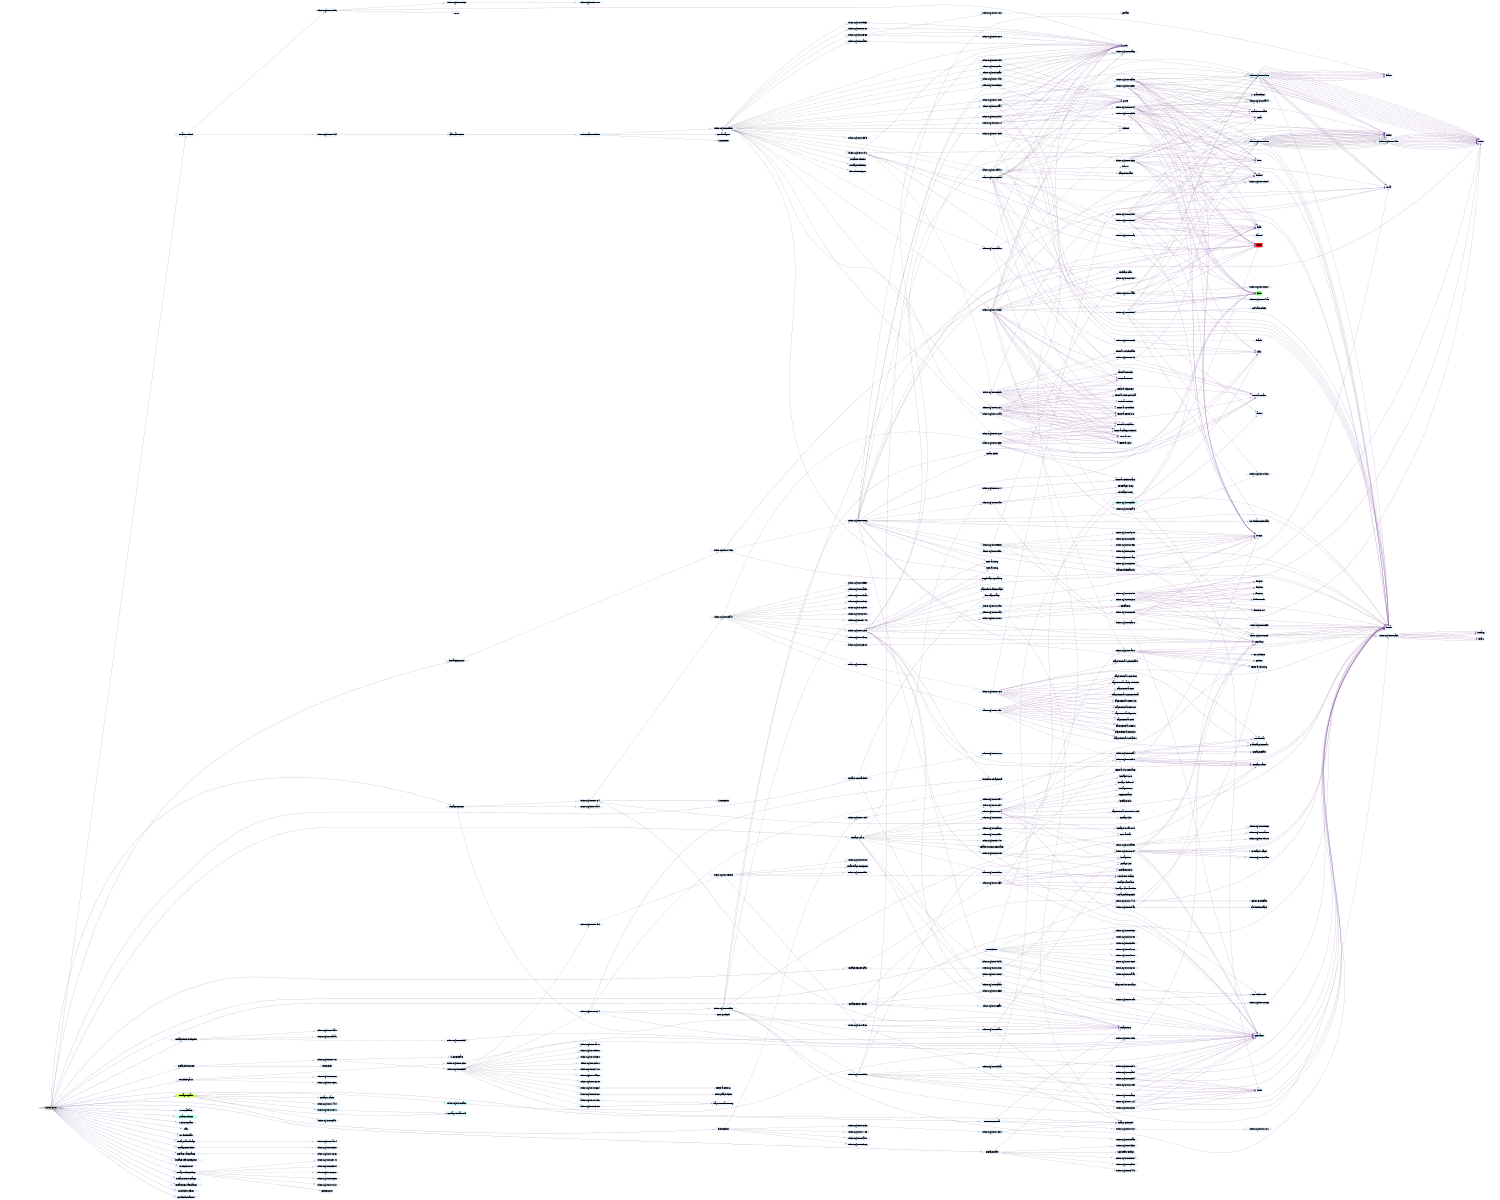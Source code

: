 digraph "Call graph of gamemodes\WoG.amx" {
	size="10,8"; ratio=fill; rankdir=LR
	node [style=filled];
	"SA-MP Server" -> "OnGameModeInit" [color="#4B4E99"];
	"SA-MP Server" -> "YVers_Callback" [color="#4B4E99"];
	"SA-MP Server" -> "OnPlayerConnect" [color="#4B4E99"];
	"SA-MP Server" -> "OnPlayerDisconnect" [color="#4B4E99"];
	"SA-MP Server" -> "Itter_OPDCInternal" [color="#4B4E99"];
	"SA-MP Server" -> "Streamer_Objects" [color="#4B4E99"];
	"SA-MP Server" -> "MissionsUpdate" [color="#4B4E99"];
	"SA-MP Server" -> "main" [color="#4B4E99"];
	"SA-MP Server" -> "OnPlayerSpawn" [color="#4B4E99"];
	"SA-MP Server" -> "OnPlayerDeath" [color="#4B4E99"];
	"SA-MP Server" -> "OnVehicleSpawn" [color="#4B4E99"];
	"SA-MP Server" -> "OnVehicleDeath" [color="#4B4E99"];
	"SA-MP Server" -> "OnPlayerCommandText" [color="#4B4E99"];
	"SA-MP Server" -> "OnPlayerEnterVehicle" [color="#4B4E99"];
	"SA-MP Server" -> "OnPlayerTakeDamage" [color="#4B4E99"];
	"SA-MP Server" -> "OnPlayerExitVehicle" [color="#4B4E99"];
	"SA-MP Server" -> "OnPlayerStateChange" [color="#4B4E99"];
	"SA-MP Server" -> "OnPlayerEnterCheckpoint" [color="#4B4E99"];
	"SA-MP Server" -> "OnPlayerLeaveCheckpoint" [color="#4B4E99"];
	"SA-MP Server" -> "OnPlayerRequestClass" [color="#4B4E99"];
	"SA-MP Server" -> "OnObjectMoved" [color="#4B4E99"];
	"SA-MP Server" -> "OnPlayerPickUpPickup" [color="#4B4E99"];
	"SA-MP Server" -> "OnPlayerInteriorChange" [color="#4B4E99"];
	"SA-MP Server" -> "OnPlayerKeyStateChange" [color="#4B4E99"];
	"SA-MP Server" -> "OnPlayerUpdate" [color="#4B4E99"];
	"SA-MP Server" -> "OnVehicleStreamIn" [color="#4B4E99"];
	"SA-MP Server" -> "OnVehicleStreamOut" [color="#4B4E99"];
	"SA-MP Server" -> "OnDialogResponse" [color="#4B4E99"];
	"SA-MP Server" -> "FiveSecTimer" [color="#4B4E99"];
	"SA-MP Server" -> "OneSecTimer" [color="#4B4E99"];
	"OnGameModeInit" -> "unknown@0x0000054c" [color="#777777"];
	"OnGameModeInit" -> "unknown@0x00001454" [color="#777777"];
	"unknown@0x0000054c" -> "unknown@0x00000f2c" [color="#777777"];
	"unknown@0x0000054c" -> "print" [color="#7C4B99"];
	"unknown@0x0000054c" -> "HTTP" [color="#7C4B99"];
	"unknown@0x00000f2c" -> "unknown@0x00001010" [color="#777777"];
	"unknown@0x00001454" -> "CallLocalFunction" [color="#7C4B99"];
	"CallLocalFunction" -> "Itter_OnGameModeInit" [color="#4B4E99"];
	"Itter_OnGameModeInit" -> "unknown@0x0008f5e0" [color="#777777"];
	"Itter_OnGameModeInit" -> "GetMaxPlayers" [color="#7C4B99"];
	"Itter_OnGameModeInit" -> "SSCANF_Init" [color="#7C4B99"];
	"unknown@0x0008f5e0" -> "unknown@0x00005468" [color="#777777"];
	"unknown@0x0008f5e0" -> "unknown@0x00006128" [color="#777777"];
	"unknown@0x0008f5e0" -> "unknown@0x0000952c" [color="#777777"];
	"unknown@0x0008f5e0" -> "unknown@0x0000a5e8" [color="#777777"];
	"unknown@0x0008f5e0" -> "unknown@0x0000b6f8" [color="#777777"];
	"unknown@0x0008f5e0" -> "unknown@0x0000c758" [color="#777777"];
	"unknown@0x0008f5e0" -> "unknown@0x000120a8" [color="#777777"];
	"unknown@0x0008f5e0" -> "unknown@0x0001be64" [color="#777777"];
	"unknown@0x0008f5e0" -> "unknown@0x0001d480" [color="#777777"];
	"unknown@0x0008f5e0" -> "unknown@0x00024fa4" [color="#777777"];
	"unknown@0x0008f5e0" -> "unknown@0x00029484" [color="#777777"];
	"unknown@0x0008f5e0" -> "unknown@0x0002c178" [color="#777777"];
	"unknown@0x0008f5e0" -> "unknown@0x0002ef50" [color="#777777"];
	"unknown@0x0008f5e0" -> "unknown@0x00033fa8" [color="#777777"];
	"unknown@0x0008f5e0" -> "unknown@0x0003ad10" [color="#777777"];
	"unknown@0x0008f5e0" -> "unknown@0x00051354" [color="#777777"];
	"unknown@0x0008f5e0" -> "unknown@0x00063554" [color="#777777"];
	"unknown@0x0008f5e0" -> "unknown@0x0006ad1c" [color="#777777"];
	"unknown@0x0008f5e0" -> "unknown@0x00070bd0" [color="#777777"];
	"unknown@0x0008f5e0" -> "unknown@0x00072c7c" [color="#777777"];
	"unknown@0x0008f5e0" -> "unknown@0x00075948" [color="#777777"];
	"unknown@0x0008f5e0" -> "unknown@0x00076bd8" [color="#777777"];
	"unknown@0x0008f5e0" -> "unknown@0x00077f70" [color="#777777"];
	"unknown@0x0008f5e0" -> "SetGameModeText" [color="#7C4B99"];
	"unknown@0x0008f5e0" -> "print" [color="#7C4B99"];
	"unknown@0x0008f5e0" -> "format" [color="#7C4B99"];
	"unknown@0x0008f5e0" -> "SetTimer" [color="#7C4B99"];
	"unknown@0x0008f5e0" -> "UsePlayerPedAnims" [color="#7C4B99"];
	"unknown@0x0008f5e0" -> "AllowAdminTeleport" [color="#7C4B99"];
	"unknown@0x00005468" -> "unknown@0x00006078" [color="#777777"];
	"unknown@0x00005468" -> "unknown@0x000778c0" [color="#777777"];
	"unknown@0x00005468" -> "print" [color="#7C4B99"];
	"unknown@0x00006078" -> "print" [color="#7C4B99"];
	"unknown@0x000778c0" -> "getdate" [color="#7C4B99"];
	"unknown@0x00006128" -> "float" [color="#7C4B99"];
	"unknown@0x00006128" -> "TextDrawCreate" [color="#7C4B99"];
	"unknown@0x00006128" -> "TextDrawLetterSize" [color="#7C4B99"];
	"unknown@0x00006128" -> "TextDrawColor" [color="#7C4B99"];
	"unknown@0x00006128" -> "TextDrawSetShadow" [color="#7C4B99"];
	"unknown@0x00006128" -> "TextDrawBackgroundColor" [color="#7C4B99"];
	"unknown@0x00006128" -> "TextDrawFont" [color="#7C4B99"];
	"unknown@0x0000952c" -> "print" [color="#7C4B99"];
	"unknown@0x0000952c" -> "SetTimer" [color="#7C4B99"];
	"unknown@0x0000a5e8" -> "print" [color="#7C4B99"];
	"unknown@0x0000b6f8" -> "print" [color="#7C4B99"];
	"unknown@0x0000c758" -> "print" [color="#7C4B99"];
	"unknown@0x000120a8" -> "print" [color="#7C4B99"];
	"unknown@0x000120a8" -> "TextDrawCreate" [color="#7C4B99"];
	"unknown@0x000120a8" -> "TextDrawLetterSize" [color="#7C4B99"];
	"unknown@0x000120a8" -> "TextDrawAlignment" [color="#7C4B99"];
	"unknown@0x000120a8" -> "TextDrawColor" [color="#7C4B99"];
	"unknown@0x000120a8" -> "TextDrawUseBox" [color="#7C4B99"];
	"unknown@0x000120a8" -> "TextDrawSetShadow" [color="#7C4B99"];
	"unknown@0x000120a8" -> "TextDrawSetOutline" [color="#7C4B99"];
	"unknown@0x000120a8" -> "TextDrawBackgroundColor" [color="#7C4B99"];
	"unknown@0x000120a8" -> "TextDrawFont" [color="#7C4B99"];
	"unknown@0x0001be64" -> "unknown@0x00004188" [color="#777777"];
	"unknown@0x0001be64" -> "unknown@0x000042ec" [color="#777777"];
	"unknown@0x0001be64" -> "unknown@0x00004884" [color="#777777"];
	"unknown@0x0001be64" -> "unknown@0x0001a910" [color="#777777"];
	"unknown@0x0001be64" -> "unknown@0x0001aaf0" [color="#777777"];
	"unknown@0x0001be64" -> "unknown@0x0001b094" [color="#777777"];
	"unknown@0x0001be64" -> "fopen" [color="#7C4B99"];
	"unknown@0x0001be64" -> "fclose" [color="#7C4B99"];
	"unknown@0x0001be64" -> "fread" [color="#7C4B99"];
	"unknown@0x0001be64" -> "fexist" [color="#7C4B99"];
	"unknown@0x0001be64" -> "AddPlayerClass" [color="#7C4B99"];
	"unknown@0x0001be64" -> "print" [color="#7C4B99"];
	"unknown@0x0001be64" -> "printf" [color="#7C4B99"];
	"unknown@0x0001be64" -> "format" [color="#7C4B99"];
	"unknown@0x0001be64" -> "TextDrawCreate" [color="#7C4B99"];
	"unknown@0x0001be64" -> "TextDrawLetterSize" [color="#7C4B99"];
	"unknown@0x0001be64" -> "TextDrawAlignment" [color="#7C4B99"];
	"unknown@0x0001be64" -> "TextDrawColor" [color="#7C4B99"];
	"unknown@0x0001be64" -> "TextDrawUseBox" [color="#7C4B99"];
	"unknown@0x0001be64" -> "TextDrawSetShadow" [color="#7C4B99"];
	"unknown@0x0001be64" -> "TextDrawSetOutline" [color="#7C4B99"];
	"unknown@0x0001be64" -> "TextDrawBackgroundColor" [color="#7C4B99"];
	"unknown@0x0001be64" -> "TextDrawFont" [color="#7C4B99"];
	"unknown@0x00004188" -> "unknown@0x000040b0" [color="#777777"];
	"unknown@0x00004188" -> "strfind" [color="#7C4B99"];
	"unknown@0x000040b0" -> "strlen" [color="#7C4B99"];
	"unknown@0x000042ec" -> "strlen" [color="#7C4B99"];
	"unknown@0x0001a910" -> "gettime" [color="#7C4B99"];
	"unknown@0x0001a910" -> "SetWorldTime" [color="#7C4B99"];
	"unknown@0x0001a910" -> "format" [color="#7C4B99"];
	"unknown@0x0001a910" -> "TextDrawSetString" [color="#7C4B99"];
	"unknown@0x0001aaf0" -> "unknown@0x00004188" [color="#777777"];
	"unknown@0x0001aaf0" -> "unknown@0x000042ec" [color="#777777"];
	"unknown@0x0001aaf0" -> "unknown@0x000047ac" [color="#777777"];
	"unknown@0x0001aaf0" -> "unknown@0x00008644" [color="#777777"];
	"unknown@0x0001aaf0" -> "fopen" [color="#7C4B99"];
	"unknown@0x0001aaf0" -> "fclose" [color="#7C4B99"];
	"unknown@0x0001aaf0" -> "fread" [color="#7C4B99"];
	"unknown@0x00004188" -> "unknown@0x000040b0" [color="#777777"];
	"unknown@0x00004188" -> "strfind" [color="#7C4B99"];
	"unknown@0x000040b0" -> "strlen" [color="#7C4B99"];
	"unknown@0x000042ec" -> "strlen" [color="#7C4B99"];
	"unknown@0x000042ec" -> "strval" [color="#7C4B99"];
	"unknown@0x0001b094" -> "unknown@0x00004188" [color="#777777"];
	"unknown@0x0001b094" -> "unknown@0x000042ec" [color="#777777"];
	"unknown@0x0001b094" -> "unknown@0x00004820" [color="#777777"];
	"unknown@0x0001b094" -> "random" [color="#7C4B99"];
	"unknown@0x0001b094" -> "fopen" [color="#7C4B99"];
	"unknown@0x0001b094" -> "fclose" [color="#7C4B99"];
	"unknown@0x0001b094" -> "fread" [color="#7C4B99"];
	"unknown@0x0001b094" -> "AddStaticVehicle" [color="#7C4B99"];
	"unknown@0x0001b094" -> "SetVehicleNumberPlate" [color="#7C4B99"];
	"unknown@0x0001b094" -> "format" [color="#7C4B99"];
	"unknown@0x00004188" -> "unknown@0x000040b0" [color="#777777"];
	"unknown@0x00004188" -> "strfind" [color="#7C4B99"];
	"unknown@0x000040b0" -> "strlen" [color="#7C4B99"];
	"unknown@0x000042ec" -> "strlen" [color="#7C4B99"];
	"unknown@0x000042ec" -> "strval" [color="#7C4B99"];
	"unknown@0x0001d480" -> "print" [color="#7C4B99"];
	"unknown@0x0001d480" -> "printf" [color="#7C4B99"];
	"unknown@0x00024fa4" -> "unknown@0x00023fe4" [color="#777777"];
	"unknown@0x00024fa4" -> "fexist" [color="#7C4B99"];
	"unknown@0x00024fa4" -> "print" [color="#7C4B99"];
	"unknown@0x00024fa4" -> "printf" [color="#7C4B99"];
	"unknown@0x00024fa4" -> "format" [color="#7C4B99"];
	"unknown@0x00023fe4" -> "unknown@0x00004188" [color="#777777"];
	"unknown@0x00023fe4" -> "unknown@0x000042ec" [color="#777777"];
	"unknown@0x00023fe4" -> "unknown@0x0000aa44" [color="#777777"];
	"unknown@0x00023fe4" -> "fopen" [color="#7C4B99"];
	"unknown@0x00023fe4" -> "fclose" [color="#7C4B99"];
	"unknown@0x00023fe4" -> "fread" [color="#7C4B99"];
	"unknown@0x00023fe4" -> "floatadd" [color="#7C4B99"];
	"unknown@0x00023fe4" -> "strcat" [color="#7C4B99"];
	"unknown@0x00023fe4" -> "strcmp" [color="#7C4B99"];
	"unknown@0x00023fe4" -> "strfind" [color="#7C4B99"];
	"unknown@0x00023fe4" -> "CreatePickup" [color="#7C4B99"];
	"unknown@0x00023fe4" -> "format" [color="#7C4B99"];
	"unknown@0x00023fe4" -> "Create3DTextLabel" [color="#7C4B99"];
	"unknown@0x00004188" -> "unknown@0x000040b0" [color="#777777"];
	"unknown@0x00004188" -> "strfind" [color="#7C4B99"];
	"unknown@0x000040b0" -> "strlen" [color="#7C4B99"];
	"unknown@0x000042ec" -> "floatstr" [color="#7C4B99"];
	"unknown@0x000042ec" -> "strlen" [color="#7C4B99"];
	"unknown@0x00029484" -> "unknown@0x00028464" [color="#777777"];
	"unknown@0x00029484" -> "fexist" [color="#7C4B99"];
	"unknown@0x00029484" -> "print" [color="#7C4B99"];
	"unknown@0x00029484" -> "printf" [color="#7C4B99"];
	"unknown@0x00029484" -> "format" [color="#7C4B99"];
	"unknown@0x00028464" -> "unknown@0x00004188" [color="#777777"];
	"unknown@0x00028464" -> "unknown@0x000042ec" [color="#777777"];
	"unknown@0x00028464" -> "unknown@0x0000aa44" [color="#777777"];
	"unknown@0x00028464" -> "fopen" [color="#7C4B99"];
	"unknown@0x00028464" -> "fclose" [color="#7C4B99"];
	"unknown@0x00028464" -> "fread" [color="#7C4B99"];
	"unknown@0x00028464" -> "floatadd" [color="#7C4B99"];
	"unknown@0x00028464" -> "strcat" [color="#7C4B99"];
	"unknown@0x00028464" -> "strcmp" [color="#7C4B99"];
	"unknown@0x00028464" -> "strfind" [color="#7C4B99"];
	"unknown@0x00028464" -> "CreatePickup" [color="#7C4B99"];
	"unknown@0x00028464" -> "format" [color="#7C4B99"];
	"unknown@0x00028464" -> "Create3DTextLabel" [color="#7C4B99"];
	"unknown@0x00004188" -> "unknown@0x000040b0" [color="#777777"];
	"unknown@0x00004188" -> "strfind" [color="#7C4B99"];
	"unknown@0x000040b0" -> "strlen" [color="#7C4B99"];
	"unknown@0x000042ec" -> "floatstr" [color="#7C4B99"];
	"unknown@0x000042ec" -> "strlen" [color="#7C4B99"];
	"unknown@0x0002c178" -> "unknown@0x0002b5fc" [color="#777777"];
	"unknown@0x0002c178" -> "fexist" [color="#7C4B99"];
	"unknown@0x0002c178" -> "print" [color="#7C4B99"];
	"unknown@0x0002c178" -> "printf" [color="#7C4B99"];
	"unknown@0x0002c178" -> "format" [color="#7C4B99"];
	"unknown@0x0002b5fc" -> "unknown@0x00004188" [color="#777777"];
	"unknown@0x0002b5fc" -> "unknown@0x000042ec" [color="#777777"];
	"unknown@0x0002b5fc" -> "unknown@0x0000aa44" [color="#777777"];
	"unknown@0x0002b5fc" -> "fopen" [color="#7C4B99"];
	"unknown@0x0002b5fc" -> "fclose" [color="#7C4B99"];
	"unknown@0x0002b5fc" -> "fread" [color="#7C4B99"];
	"unknown@0x0002b5fc" -> "floatadd" [color="#7C4B99"];
	"unknown@0x0002b5fc" -> "strcat" [color="#7C4B99"];
	"unknown@0x0002b5fc" -> "strcmp" [color="#7C4B99"];
	"unknown@0x0002b5fc" -> "strfind" [color="#7C4B99"];
	"unknown@0x0002b5fc" -> "CreatePickup" [color="#7C4B99"];
	"unknown@0x0002b5fc" -> "format" [color="#7C4B99"];
	"unknown@0x0002b5fc" -> "Create3DTextLabel" [color="#7C4B99"];
	"unknown@0x00004188" -> "unknown@0x000040b0" [color="#777777"];
	"unknown@0x00004188" -> "strfind" [color="#7C4B99"];
	"unknown@0x000040b0" -> "strlen" [color="#7C4B99"];
	"unknown@0x000042ec" -> "floatstr" [color="#7C4B99"];
	"unknown@0x000042ec" -> "strlen" [color="#7C4B99"];
	"unknown@0x0002ef50" -> "unknown@0x0000ba6c" [color="#777777"];
	"unknown@0x0002ef50" -> "print" [color="#7C4B99"];
	"unknown@0x0002ef50" -> "printf" [color="#7C4B99"];
	"unknown@0x00033fa8" -> "unknown@0x0000ba6c" [color="#777777"];
	"unknown@0x00033fa8" -> "print" [color="#7C4B99"];
	"unknown@0x00033fa8" -> "printf" [color="#7C4B99"];
	"unknown@0x0003ad10" -> "unknown@0x000000ac" [color="#777777"];
	"unknown@0x0003ad10" -> "unknown@0x000000fc" [color="#777777"];
	"unknown@0x0003ad10" -> "unknown@0x0000ba6c" [color="#777777"];
	"unknown@0x0003ad10" -> "unknown@0x000380c4" [color="#777777"];
	"unknown@0x0003ad10" -> "floatadd" [color="#7C4B99"];
	"unknown@0x0003ad10" -> "floatsub" [color="#7C4B99"];
	"unknown@0x0003ad10" -> "print" [color="#7C4B99"];
	"unknown@0x0003ad10" -> "printf" [color="#7C4B99"];
	"unknown@0x0003ad10" -> "GangZoneCreate" [color="#7C4B99"];
	"unknown@0x000000ac" -> "float" [color="#7C4B99"];
	"unknown@0x000000ac" -> "floatmul" [color="#7C4B99"];
	"unknown@0x000000ac" -> "floatadd" [color="#7C4B99"];
	"unknown@0x000000fc" -> "float" [color="#7C4B99"];
	"unknown@0x000000fc" -> "floatdiv" [color="#7C4B99"];
	"unknown@0x000380c4" -> "unknown@0x00004188" [color="#777777"];
	"unknown@0x000380c4" -> "unknown@0x000042ec" [color="#777777"];
	"unknown@0x000380c4" -> "fopen" [color="#7C4B99"];
	"unknown@0x000380c4" -> "fclose" [color="#7C4B99"];
	"unknown@0x000380c4" -> "fread" [color="#7C4B99"];
	"unknown@0x000380c4" -> "strcmp" [color="#7C4B99"];
	"unknown@0x000380c4" -> "strfind" [color="#7C4B99"];
	"unknown@0x000380c4" -> "strval" [color="#7C4B99"];
	"unknown@0x000380c4" -> "format" [color="#7C4B99"];
	"unknown@0x00004188" -> "unknown@0x000040b0" [color="#777777"];
	"unknown@0x00004188" -> "strfind" [color="#7C4B99"];
	"unknown@0x000040b0" -> "strlen" [color="#7C4B99"];
	"unknown@0x000042ec" -> "strlen" [color="#7C4B99"];
	"unknown@0x000042ec" -> "strval" [color="#7C4B99"];
	"unknown@0x00051354" -> "unknown@0x0000ba6c" [color="#777777"];
	"unknown@0x00051354" -> "print" [color="#7C4B99"];
	"unknown@0x00051354" -> "printf" [color="#7C4B99"];
	"unknown@0x00063554" -> "unknown@0x00004188" [color="#777777"];
	"unknown@0x00063554" -> "unknown@0x000042ec" [color="#777777"];
	"unknown@0x00063554" -> "unknown@0x00009804" [color="#777777"];
	"unknown@0x00063554" -> "unknown@0x0000aa44" [color="#777777"];
	"unknown@0x00063554" -> "unknown@0x0000ba6c" [color="#777777"];
	"unknown@0x00063554" -> "fopen" [color="#7C4B99"];
	"unknown@0x00063554" -> "fclose" [color="#7C4B99"];
	"unknown@0x00063554" -> "fread" [color="#7C4B99"];
	"unknown@0x00063554" -> "print" [color="#7C4B99"];
	"unknown@0x00063554" -> "printf" [color="#7C4B99"];
	"unknown@0x00063554" -> "SetTimer" [color="#7C4B99"];
	"unknown@0x00063554" -> "TextDrawCreate" [color="#7C4B99"];
	"unknown@0x00063554" -> "TextDrawLetterSize" [color="#7C4B99"];
	"unknown@0x00063554" -> "TextDrawUseBox" [color="#7C4B99"];
	"unknown@0x00063554" -> "TextDrawBoxColor" [color="#7C4B99"];
	"unknown@0x000042ec" -> "strlen" [color="#7C4B99"];
	"unknown@0x000042ec" -> "format" [color="#7C4B99"];
	"unknown@0x0006ad1c" -> "unknown@0x00009804" [color="#777777"];
	"unknown@0x0006ad1c" -> "unknown@0x0006ba4c" [color="#777777"];
	"unknown@0x0006ad1c" -> "float" [color="#7C4B99"];
	"unknown@0x0006ad1c" -> "print" [color="#7C4B99"];
	"unknown@0x0006ba4c" -> "unknown@0x00003ffc" [color="#777777"];
	"unknown@0x0006ba4c" -> "random" [color="#7C4B99"];
	"unknown@0x00003ffc" -> "format" [color="#7C4B99"];
	"unknown@0x00070bd0" -> "unknown@0x0006fae8" [color="#777777"];
	"unknown@0x00070bd0" -> "fexist" [color="#7C4B99"];
	"unknown@0x00070bd0" -> "print" [color="#7C4B99"];
	"unknown@0x00070bd0" -> "printf" [color="#7C4B99"];
	"unknown@0x00070bd0" -> "format" [color="#7C4B99"];
	"unknown@0x0006fae8" -> "unknown@0x00004188" [color="#777777"];
	"unknown@0x0006fae8" -> "unknown@0x000042ec" [color="#777777"];
	"unknown@0x0006fae8" -> "unknown@0x0000aa44" [color="#777777"];
	"unknown@0x0006fae8" -> "fopen" [color="#7C4B99"];
	"unknown@0x0006fae8" -> "fclose" [color="#7C4B99"];
	"unknown@0x0006fae8" -> "fread" [color="#7C4B99"];
	"unknown@0x0006fae8" -> "floatadd" [color="#7C4B99"];
	"unknown@0x0006fae8" -> "strcat" [color="#7C4B99"];
	"unknown@0x0006fae8" -> "strcmp" [color="#7C4B99"];
	"unknown@0x0006fae8" -> "strfind" [color="#7C4B99"];
	"unknown@0x0006fae8" -> "CreatePickup" [color="#7C4B99"];
	"unknown@0x0006fae8" -> "Create3DTextLabel" [color="#7C4B99"];
	"unknown@0x00004188" -> "unknown@0x000040b0" [color="#777777"];
	"unknown@0x00004188" -> "strfind" [color="#7C4B99"];
	"unknown@0x000040b0" -> "strlen" [color="#7C4B99"];
	"unknown@0x000042ec" -> "floatstr" [color="#7C4B99"];
	"unknown@0x000042ec" -> "strlen" [color="#7C4B99"];
	"unknown@0x00072c7c" -> "TextDrawCreate" [color="#7C4B99"];
	"unknown@0x00072c7c" -> "TextDrawLetterSize" [color="#7C4B99"];
	"unknown@0x00072c7c" -> "TextDrawTextSize" [color="#7C4B99"];
	"unknown@0x00072c7c" -> "TextDrawAlignment" [color="#7C4B99"];
	"unknown@0x00072c7c" -> "TextDrawColor" [color="#7C4B99"];
	"unknown@0x00072c7c" -> "TextDrawUseBox" [color="#7C4B99"];
	"unknown@0x00072c7c" -> "TextDrawBoxColor" [color="#7C4B99"];
	"unknown@0x00072c7c" -> "TextDrawSetShadow" [color="#7C4B99"];
	"unknown@0x00072c7c" -> "TextDrawSetOutline" [color="#7C4B99"];
	"unknown@0x00072c7c" -> "TextDrawBackgroundColor" [color="#7C4B99"];
	"unknown@0x00072c7c" -> "TextDrawFont" [color="#7C4B99"];
	"unknown@0x00072c7c" -> "TextDrawSetProportional" [color="#7C4B99"];
	"unknown@0x00076bd8" -> "unknown@0x0007635c" [color="#777777"];
	"unknown@0x00076bd8" -> "fexist" [color="#7C4B99"];
	"unknown@0x00076bd8" -> "print" [color="#7C4B99"];
	"unknown@0x00076bd8" -> "printf" [color="#7C4B99"];
	"unknown@0x00076bd8" -> "format" [color="#7C4B99"];
	"unknown@0x0007635c" -> "unknown@0x00004188" [color="#777777"];
	"unknown@0x0007635c" -> "unknown@0x000042ec" [color="#777777"];
	"unknown@0x0007635c" -> "unknown@0x00009804" [color="#777777"];
	"unknown@0x0007635c" -> "unknown@0x0000aa44" [color="#777777"];
	"unknown@0x0007635c" -> "fopen" [color="#7C4B99"];
	"unknown@0x0007635c" -> "fclose" [color="#7C4B99"];
	"unknown@0x0007635c" -> "fread" [color="#7C4B99"];
	"unknown@0x0007635c" -> "float" [color="#7C4B99"];
	"unknown@0x0007635c" -> "floatadd" [color="#7C4B99"];
	"unknown@0x0007635c" -> "strcat" [color="#7C4B99"];
	"unknown@0x0007635c" -> "strcmp" [color="#7C4B99"];
	"unknown@0x0007635c" -> "strfind" [color="#7C4B99"];
	"unknown@0x0007635c" -> "strval" [color="#7C4B99"];
	"unknown@0x0007635c" -> "format" [color="#7C4B99"];
	"unknown@0x0007635c" -> "Create3DTextLabel" [color="#7C4B99"];
	"unknown@0x00004188" -> "unknown@0x000040b0" [color="#777777"];
	"unknown@0x00004188" -> "strfind" [color="#7C4B99"];
	"unknown@0x000040b0" -> "strlen" [color="#7C4B99"];
	"unknown@0x000042ec" -> "floatstr" [color="#7C4B99"];
	"unknown@0x000042ec" -> "strlen" [color="#7C4B99"];
	"unknown@0x00077f70" -> "unknown@0x000830fc" [color="#777777"];
	"unknown@0x00077f70" -> "fopen" [color="#7C4B99"];
	"unknown@0x00077f70" -> "fclose" [color="#7C4B99"];
	"unknown@0x00077f70" -> "fread" [color="#7C4B99"];
	"unknown@0x00077f70" -> "fexist" [color="#7C4B99"];
	"unknown@0x00077f70" -> "strval" [color="#7C4B99"];
	"unknown@0x00077f70" -> "print" [color="#7C4B99"];
	"unknown@0x000830fc" -> "unknown@0x0000014c" [color="#777777"];
	"unknown@0x000830fc" -> "floatadd" [color="#7C4B99"];
	"unknown@0x000830fc" -> "TextDrawCreate" [color="#7C4B99"];
	"unknown@0x000830fc" -> "TextDrawLetterSize" [color="#7C4B99"];
	"unknown@0x000830fc" -> "TextDrawTextSize" [color="#7C4B99"];
	"unknown@0x000830fc" -> "TextDrawAlignment" [color="#7C4B99"];
	"unknown@0x000830fc" -> "TextDrawColor" [color="#7C4B99"];
	"unknown@0x000830fc" -> "TextDrawUseBox" [color="#7C4B99"];
	"unknown@0x000830fc" -> "TextDrawBoxColor" [color="#7C4B99"];
	"unknown@0x000830fc" -> "TextDrawSetShadow" [color="#7C4B99"];
	"unknown@0x000830fc" -> "TextDrawSetOutline" [color="#7C4B99"];
	"unknown@0x000830fc" -> "TextDrawBackgroundColor" [color="#7C4B99"];
	"unknown@0x000830fc" -> "TextDrawFont" [color="#7C4B99"];
	"unknown@0x000830fc" -> "TextDrawSetProportional" [color="#7C4B99"];
	"unknown@0x000830fc" -> "TextDrawSetSelectable" [color="#7C4B99"];
	"unknown@0x0000014c" -> "float" [color="#7C4B99"];
	"unknown@0x0000014c" -> "floatadd" [color="#7C4B99"];
	"unknown@0x0000014c" -> "TextDrawCreate" [color="#7C4B99"];
	"OnPlayerConnect" -> "unknown@0x00001a04" [color="#777777"];
	"OnPlayerConnect" -> "unknown@0x00087674" [color="#777777"];
	"OnPlayerConnect" -> "IsPlayerNPC" [color="#7C4B99"];
	"unknown@0x00087674" -> "unknown@0x0008fa40" [color="#777777"];
	"unknown@0x00087674" -> "GetPlayerName" [color="#7C4B99"];
	"unknown@0x00087674" -> "IsPlayerNPC" [color="#7C4B99"];
	"unknown@0x00087674" -> "SSCANF_Join" [color="#7C4B99"];
	"unknown@0x0008fa40" -> "unknown@0x00006350" [color="#777777"];
	"unknown@0x0008fa40" -> "unknown@0x00009590" [color="#777777"];
	"unknown@0x0008fa40" -> "unknown@0x0000a6f8" [color="#777777"];
	"unknown@0x0008fa40" -> "unknown@0x0000b7ac" [color="#777777"];
	"unknown@0x0008fa40" -> "unknown@0x0000bc5c" [color="#777777"];
	"unknown@0x0008fa40" -> "unknown@0x000123d8" [color="#777777"];
	"unknown@0x0008fa40" -> "unknown@0x00025108" [color="#777777"];
	"unknown@0x0008fa40" -> "unknown@0x0002f0d0" [color="#777777"];
	"unknown@0x0008fa40" -> "unknown@0x000340e4" [color="#777777"];
	"unknown@0x0008fa40" -> "unknown@0x00043ccc" [color="#777777"];
	"unknown@0x0008fa40" -> "unknown@0x0005144c" [color="#777777"];
	"unknown@0x0008fa40" -> "unknown@0x00071f88" [color="#777777"];
	"unknown@0x0008fa40" -> "unknown@0x00078260" [color="#777777"];
	"unknown@0x00006350" -> "float" [color="#7C4B99"];
	"unknown@0x00006350" -> "TextDrawCreate" [color="#7C4B99"];
	"unknown@0x00006350" -> "TextDrawLetterSize" [color="#7C4B99"];
	"unknown@0x00006350" -> "TextDrawColor" [color="#7C4B99"];
	"unknown@0x00006350" -> "TextDrawSetShadow" [color="#7C4B99"];
	"unknown@0x00006350" -> "TextDrawBackgroundColor" [color="#7C4B99"];
	"unknown@0x00006350" -> "TextDrawFont" [color="#7C4B99"];
	"unknown@0x00006350" -> "TextDrawHideForPlayer" [color="#7C4B99"];
	"unknown@0x000123d8" -> "unknown@0x00001e10" [color="#777777"];
	"unknown@0x000123d8" -> "unknown@0x00001eac" [color="#777777"];
	"unknown@0x000123d8" -> "unknown@0x00001f9c" [color="#777777"];
	"unknown@0x000123d8" -> "unknown@0x00003f7c" [color="#777777"];
	"unknown@0x000123d8" -> "fexist" [color="#7C4B99"];
	"unknown@0x000123d8" -> "strcmp" [color="#7C4B99"];
	"unknown@0x000123d8" -> "GetPlayerName" [color="#7C4B99"];
	"unknown@0x000123d8" -> "SendClientMessage" [color="#7C4B99"];
	"unknown@0x000123d8" -> "SendClientMessageToAll" [color="#7C4B99"];
	"unknown@0x000123d8" -> "print" [color="#7C4B99"];
	"unknown@0x000123d8" -> "format" [color="#7C4B99"];
	"unknown@0x000123d8" -> "IsPlayerNPC" [color="#7C4B99"];
	"unknown@0x000123d8" -> "SetPVarInt" [color="#7C4B99"];
	"unknown@0x000123d8" -> "SetPVarString" [color="#7C4B99"];
	"unknown@0x000123d8" -> "TogglePlayerSpectating" [color="#7C4B99"];
	"unknown@0x000123d8" -> "PlayAudioStreamForPlayer" [color="#7C4B99"];
	"unknown@0x000123d8" -> "ShowPlayerDialog" [color="#7C4B99"];
	"unknown@0x00001e10" -> "unknown@0x00002038" [color="#777777"];
	"unknown@0x00001e10" -> "GetPlayerIp" [color="#7C4B99"];
	"unknown@0x00002038" -> "unknown@0x000028f0" [color="#777777"];
	"unknown@0x00002038" -> "strlen" [color="#7C4B99"];
	"unknown@0x00002038" -> "format" [color="#7C4B99"];
	"unknown@0x00002038" -> "db_num_rows" [color="#7C4B99"];
	"unknown@0x00002038" -> "db_open" [color="#7C4B99"];
	"unknown@0x00002038" -> "db_close" [color="#7C4B99"];
	"unknown@0x00002038" -> "db_query" [color="#7C4B99"];
	"unknown@0x00002038" -> "db_free_result" [color="#7C4B99"];
	"unknown@0x000028f0" -> "unknown@0x00002a3c" [color="#777777"];
	"unknown@0x000028f0" -> "format" [color="#7C4B99"];
	"unknown@0x00002a3c" -> "numargs" [color="#7C4B99"];
	"unknown@0x00002a3c" -> "setarg" [color="#7C4B99"];
	"unknown@0x00001eac" -> "unknown@0x00002400" [color="#777777"];
	"unknown@0x00001eac" -> "unknown@0x00002a3c" [color="#777777"];
	"unknown@0x00001eac" -> "GetPlayerIp" [color="#7C4B99"];
	"unknown@0x00002400" -> "unknown@0x000028f0" [color="#777777"];
	"unknown@0x00002400" -> "strlen" [color="#7C4B99"];
	"unknown@0x00002400" -> "format" [color="#7C4B99"];
	"unknown@0x00002400" -> "db_num_rows" [color="#7C4B99"];
	"unknown@0x00002400" -> "db_open" [color="#7C4B99"];
	"unknown@0x00002400" -> "db_close" [color="#7C4B99"];
	"unknown@0x00002400" -> "db_query" [color="#7C4B99"];
	"unknown@0x00002400" -> "db_free_result" [color="#7C4B99"];
	"unknown@0x000028f0" -> "unknown@0x00002a3c" [color="#777777"];
	"unknown@0x000028f0" -> "format" [color="#7C4B99"];
	"unknown@0x00002a3c" -> "numargs" [color="#7C4B99"];
	"unknown@0x00002a3c" -> "setarg" [color="#7C4B99"];
	"unknown@0x00002a3c" -> "numargs" [color="#7C4B99"];
	"unknown@0x00002a3c" -> "setarg" [color="#7C4B99"];
	"unknown@0x00001f9c" -> "unknown@0x00002678" [color="#777777"];
	"unknown@0x00001f9c" -> "GetPlayerIp" [color="#7C4B99"];
	"unknown@0x00002678" -> "unknown@0x000028f0" [color="#777777"];
	"unknown@0x00002678" -> "strlen" [color="#7C4B99"];
	"unknown@0x00002678" -> "format" [color="#7C4B99"];
	"unknown@0x00002678" -> "db_num_rows" [color="#7C4B99"];
	"unknown@0x00002678" -> "db_open" [color="#7C4B99"];
	"unknown@0x00002678" -> "db_close" [color="#7C4B99"];
	"unknown@0x00002678" -> "db_query" [color="#7C4B99"];
	"unknown@0x00002678" -> "db_free_result" [color="#7C4B99"];
	"unknown@0x000028f0" -> "unknown@0x00002a3c" [color="#777777"];
	"unknown@0x000028f0" -> "format" [color="#7C4B99"];
	"unknown@0x00002a3c" -> "numargs" [color="#7C4B99"];
	"unknown@0x00002a3c" -> "setarg" [color="#7C4B99"];
	"unknown@0x00003f7c" -> "GetPlayerName" [color="#7C4B99"];
	"unknown@0x00003f7c" -> "format" [color="#7C4B99"];
	"unknown@0x00025108" -> "SetPVarInt" [color="#7C4B99"];
	"unknown@0x00043ccc" -> "SetPVarInt" [color="#7C4B99"];
	"unknown@0x00071f88" -> "unknown@0x00003f7c" [color="#777777"];
	"unknown@0x00071f88" -> "CreatePlayerTextDraw" [color="#7C4B99"];
	"unknown@0x00071f88" -> "PlayerTextDrawLetterSize" [color="#7C4B99"];
	"unknown@0x00071f88" -> "PlayerTextDrawTextSize" [color="#7C4B99"];
	"unknown@0x00071f88" -> "PlayerTextDrawAlignment" [color="#7C4B99"];
	"unknown@0x00071f88" -> "PlayerTextDrawColor" [color="#7C4B99"];
	"unknown@0x00071f88" -> "PlayerTextDrawUseBox" [color="#7C4B99"];
	"unknown@0x00071f88" -> "PlayerTextDrawBoxColor" [color="#7C4B99"];
	"unknown@0x00071f88" -> "PlayerTextDrawSetShadow" [color="#7C4B99"];
	"unknown@0x00071f88" -> "PlayerTextDrawSetOutline" [color="#7C4B99"];
	"unknown@0x00071f88" -> "PlayerTextDrawBackgroundColor" [color="#7C4B99"];
	"unknown@0x00071f88" -> "PlayerTextDrawFont" [color="#7C4B99"];
	"unknown@0x00071f88" -> "PlayerTextDrawSetProportional" [color="#7C4B99"];
	"unknown@0x00003f7c" -> "GetPlayerName" [color="#7C4B99"];
	"unknown@0x00003f7c" -> "CreatePlayerTextDraw" [color="#7C4B99"];
	"unknown@0x00078260" -> "unknown@0x00081618" [color="#777777"];
	"unknown@0x00081618" -> "floatadd" [color="#7C4B99"];
	"unknown@0x00081618" -> "format" [color="#7C4B99"];
	"unknown@0x00081618" -> "CreatePlayerTextDraw" [color="#7C4B99"];
	"unknown@0x00081618" -> "PlayerTextDrawLetterSize" [color="#7C4B99"];
	"unknown@0x00081618" -> "PlayerTextDrawTextSize" [color="#7C4B99"];
	"unknown@0x00081618" -> "PlayerTextDrawAlignment" [color="#7C4B99"];
	"unknown@0x00081618" -> "PlayerTextDrawColor" [color="#7C4B99"];
	"unknown@0x00081618" -> "PlayerTextDrawUseBox" [color="#7C4B99"];
	"unknown@0x00081618" -> "PlayerTextDrawBoxColor" [color="#7C4B99"];
	"unknown@0x00081618" -> "PlayerTextDrawSetShadow" [color="#7C4B99"];
	"unknown@0x00081618" -> "PlayerTextDrawSetOutline" [color="#7C4B99"];
	"unknown@0x00081618" -> "PlayerTextDrawBackgroundColor" [color="#7C4B99"];
	"unknown@0x00081618" -> "PlayerTextDrawFont" [color="#7C4B99"];
	"unknown@0x00081618" -> "PlayerTextDrawSetProportional" [color="#7C4B99"];
	"unknown@0x00081618" -> "PlayerTextDrawSetSelectable" [color="#7C4B99"];
	"OnPlayerDisconnect" -> "unknown@0x00087750" [color="#777777"];
	"OnPlayerDisconnect" -> "SetTimerEx" [color="#7C4B99"];
	"unknown@0x00087750" -> "unknown@0x0008fc54" [color="#777777"];
	"unknown@0x00087750" -> "SSCANF_Leave" [color="#7C4B99"];
	"unknown@0x0008fc54" -> "unknown@0x000066c4" [color="#777777"];
	"unknown@0x0008fc54" -> "unknown@0x00009680" [color="#777777"];
	"unknown@0x0008fc54" -> "unknown@0x0000a770" [color="#777777"];
	"unknown@0x0008fc54" -> "unknown@0x0000b90c" [color="#777777"];
	"unknown@0x0008fc54" -> "unknown@0x0000bc98" [color="#777777"];
	"unknown@0x0008fc54" -> "unknown@0x00012c74" [color="#777777"];
	"unknown@0x0008fc54" -> "unknown@0x0002f10c" [color="#777777"];
	"unknown@0x0008fc54" -> "unknown@0x00034120" [color="#777777"];
	"unknown@0x0008fc54" -> "unknown@0x00044bc0" [color="#777777"];
	"unknown@0x0008fc54" -> "unknown@0x00051494" [color="#777777"];
	"unknown@0x0008fc54" -> "unknown@0x0006e028" [color="#777777"];
	"unknown@0x0008fc54" -> "unknown@0x00073150" [color="#777777"];
	"unknown@0x0008fc54" -> "unknown@0x0007846c" [color="#777777"];
	"unknown@0x0008fc54" -> "IsPlayerConnected" [color="#7C4B99"];
	"unknown@0x0008fc54" -> "IsPlayerNPC" [color="#7C4B99"];
	"unknown@0x000066c4" -> "TextDrawDestroy" [color="#7C4B99"];
	"unknown@0x00009680" -> "DestroyPlayerObject" [color="#7C4B99"];
	"unknown@0x00012c74" -> "unknown@0x00003f7c" [color="#777777"];
	"unknown@0x00012c74" -> "unknown@0x0000d3b0" [color="#777777"];
	"unknown@0x00012c74" -> "DestroyVehicle" [color="#7C4B99"];
	"unknown@0x00012c74" -> "SendClientMessageToAll" [color="#7C4B99"];
	"unknown@0x00012c74" -> "GetPVarInt" [color="#7C4B99"];
	"unknown@0x00003f7c" -> "GetPlayerName" [color="#7C4B99"];
	"unknown@0x00003f7c" -> "format" [color="#7C4B99"];
	"unknown@0x0000d3b0" -> "unknown@0x0000c570" [color="#777777"];
	"unknown@0x0000d3b0" -> "unknown@0x00099b5c" [color="#777777"];
	"unknown@0x0000d3b0" -> "fopen" [color="#7C4B99"];
	"unknown@0x0000d3b0" -> "fclose" [color="#7C4B99"];
	"unknown@0x0000d3b0" -> "fwrite" [color="#7C4B99"];
	"unknown@0x0000d3b0" -> "format" [color="#7C4B99"];
	"unknown@0x0000d3b0" -> "GetPVarInt" [color="#7C4B99"];
	"unknown@0x0000d3b0" -> "GetPVarFloat" [color="#7C4B99"];
	"unknown@0x0000d3b0" -> "GetPVarString" [color="#7C4B99"];
	"unknown@0x0000c570" -> "format" [color="#7C4B99"];
	"unknown@0x0000c570" -> "GetPVarInt" [color="#7C4B99"];
	"unknown@0x00099b5c" -> "unknown@0x00023bc4" [color="#777777"];
	"unknown@0x00099b5c" -> "unknown@0x00027890" [color="#777777"];
	"unknown@0x00099b5c" -> "unknown@0x0002afe4" [color="#777777"];
	"unknown@0x00099b5c" -> "unknown@0x0002cdc0" [color="#777777"];
	"unknown@0x00099b5c" -> "unknown@0x00045dac" [color="#777777"];
	"unknown@0x00099b5c" -> "unknown@0x0006adcc" [color="#777777"];
	"unknown@0x00099b5c" -> "unknown@0x00071724" [color="#777777"];
	"unknown@0x00099b5c" -> "GetPlayerName" [color="#7C4B99"];
	"unknown@0x00099b5c" -> "printf" [color="#7C4B99"];
	"unknown@0x00023bc4" -> "fwrite" [color="#7C4B99"];
	"unknown@0x00023bc4" -> "format" [color="#7C4B99"];
	"unknown@0x00023bc4" -> "GetPVarInt" [color="#7C4B99"];
	"unknown@0x00027890" -> "fwrite" [color="#7C4B99"];
	"unknown@0x00027890" -> "format" [color="#7C4B99"];
	"unknown@0x00027890" -> "GetPVarInt" [color="#7C4B99"];
	"unknown@0x0002afe4" -> "fwrite" [color="#7C4B99"];
	"unknown@0x0002afe4" -> "format" [color="#7C4B99"];
	"unknown@0x0002afe4" -> "GetPVarInt" [color="#7C4B99"];
	"unknown@0x0002cdc0" -> "fwrite" [color="#7C4B99"];
	"unknown@0x0002cdc0" -> "format" [color="#7C4B99"];
	"unknown@0x0002cdc0" -> "GetPVarInt" [color="#7C4B99"];
	"unknown@0x00045dac" -> "unknown@0x000389b0" [color="#777777"];
	"unknown@0x00045dac" -> "fwrite" [color="#7C4B99"];
	"unknown@0x00045dac" -> "GetPVarInt" [color="#7C4B99"];
	"unknown@0x000389b0" -> "fopen" [color="#7C4B99"];
	"unknown@0x000389b0" -> "fclose" [color="#7C4B99"];
	"unknown@0x000389b0" -> "fwrite" [color="#7C4B99"];
	"unknown@0x000389b0" -> "format" [color="#7C4B99"];
	"unknown@0x0006adcc" -> "fwrite" [color="#7C4B99"];
	"unknown@0x0006adcc" -> "format" [color="#7C4B99"];
	"unknown@0x0006adcc" -> "GetPVarInt" [color="#7C4B99"];
	"unknown@0x00071724" -> "fwrite" [color="#7C4B99"];
	"unknown@0x00071724" -> "format" [color="#7C4B99"];
	"unknown@0x00071724" -> "GetPVarInt" [color="#7C4B99"];
	"unknown@0x00051494" -> "unknown@0x000508b8" [color="#777777"];
	"unknown@0x000508b8" -> "unknown@0x00009bb8" [color="#777777"];
	"unknown@0x000508b8" -> "unknown@0x0000bbdc" [color="#777777"];
	"unknown@0x000508b8" -> "unknown@0x0004f130" [color="#777777"];
	"unknown@0x000508b8" -> "SendClientMessage" [color="#7C4B99"];
	"unknown@0x000508b8" -> "DisablePlayerCheckpoint" [color="#7C4B99"];
	"unknown@0x0004f130" -> "unknown@0x0000ba8c" [color="#777777"];
	"unknown@0x0004f130" -> "IsPlayerConnected" [color="#7C4B99"];
	"unknown@0x0004f130" -> "format" [color="#7C4B99"];
	"unknown@0x0004f130" -> "IsPlayerNPC" [color="#7C4B99"];
	"unknown@0x0000ba8c" -> "SendClientMessage" [color="#7C4B99"];
	"unknown@0x0000ba8c" -> "IsPlayerConnected" [color="#7C4B99"];
	"unknown@0x0000ba8c" -> "IsPlayerNPC" [color="#7C4B99"];
	"unknown@0x00073150" -> "PlayerTextDrawDestroy" [color="#7C4B99"];
	"unknown@0x0007846c" -> "PlayerTextDrawDestroy" [color="#7C4B99"];
	"Itter_OPDCInternal" -> "unknown@0x00001bc4" [color="#777777"];
	"Itter_OPDCInternal" -> "IsPlayerConnected" [color="#7C4B99"];
	"Itter_OPDCInternal" -> "IsPlayerNPC" [color="#7C4B99"];
	"unknown@0x00001bc4" -> "unknown@0x00001c1c" [color="#777777"];
	"OnPlayerSpawn" -> "unknown@0x00006714" [color="#777777"];
	"OnPlayerSpawn" -> "unknown@0x00013014" [color="#777777"];
	"OnPlayerSpawn" -> "unknown@0x0001cef4" [color="#777777"];
	"OnPlayerSpawn" -> "unknown@0x000251d8" [color="#777777"];
	"OnPlayerSpawn" -> "unknown@0x0002f430" [color="#777777"];
	"OnPlayerSpawn" -> "unknown@0x00043d40" [color="#777777"];
	"OnPlayerSpawn" -> "unknown@0x000517b0" [color="#777777"];
	"OnPlayerSpawn" -> "unknown@0x0006a9ac" [color="#777777"];
	"OnPlayerSpawn" -> "unknown@0x0007300c" [color="#777777"];
	"OnPlayerSpawn" -> "unknown@0x0007595c" [color="#777777"];
	"OnPlayerSpawn" -> "unknown@0x0009a02c" [color="#777777"];
	"OnPlayerSpawn" -> "EnableStuntBonusForPlayer" [color="#7C4B99"];
	"OnPlayerSpawn" -> "IsPlayerNPC" [color="#7C4B99"];
	"unknown@0x00006714" -> "TextDrawHideForPlayer" [color="#7C4B99"];
	"unknown@0x00013014" -> "unknown@0x0000c194" [color="#777777"];
	"unknown@0x00013014" -> "unknown@0x0000c5a4" [color="#777777"];
	"unknown@0x00013014" -> "SetPlayerColor" [color="#7C4B99"];
	"unknown@0x00013014" -> "SetPlayerScore" [color="#7C4B99"];
	"unknown@0x00013014" -> "format" [color="#7C4B99"];
	"unknown@0x00013014" -> "SetPlayerSkillLevel" [color="#7C4B99"];
	"unknown@0x00013014" -> "GetPVarInt" [color="#7C4B99"];
	"unknown@0x00013014" -> "GetPVarFloat" [color="#7C4B99"];
	"unknown@0x00013014" -> "SetPlayerSkin" [color="#7C4B99"];
	"unknown@0x00013014" -> "SetPlayerArmour" [color="#7C4B99"];
	"unknown@0x00013014" -> "ApplyAnimation" [color="#7C4B99"];
	"unknown@0x0000c194" -> "unknown@0x000044e8" [color="#777777"];
	"unknown@0x0000c194" -> "format" [color="#7C4B99"];
	"unknown@0x0000c194" -> "SetPVarInt" [color="#7C4B99"];
	"unknown@0x0000c194" -> "GetPVarInt" [color="#7C4B99"];
	"unknown@0x0000c194" -> "GivePlayerWeapon" [color="#7C4B99"];
	"unknown@0x0000c5a4" -> "SetPVarFloat" [color="#7C4B99"];
	"unknown@0x0000c5a4" -> "SetPlayerHealth" [color="#7C4B99"];
	"unknown@0x0001cef4" -> "TextDrawShowForPlayer" [color="#7C4B99"];
	"unknown@0x000251d8" -> "unknown@0x00003f7c" [color="#777777"];
	"unknown@0x000251d8" -> "unknown@0x00024984" [color="#777777"];
	"unknown@0x000251d8" -> "GetPVarInt" [color="#7C4B99"];
	"unknown@0x000251d8" -> "SetPlayerPos" [color="#7C4B99"];
	"unknown@0x000251d8" -> "SetPlayerInterior" [color="#7C4B99"];
	"unknown@0x00003f7c" -> "strcmp" [color="#7C4B99"];
	"unknown@0x00003f7c" -> "GetPlayerName" [color="#7C4B99"];
	"unknown@0x00024984" -> "unknown@0x00004188" [color="#777777"];
	"unknown@0x00024984" -> "unknown@0x000042ec" [color="#777777"];
	"unknown@0x00024984" -> "fopen" [color="#7C4B99"];
	"unknown@0x00024984" -> "fclose" [color="#7C4B99"];
	"unknown@0x00024984" -> "fread" [color="#7C4B99"];
	"unknown@0x00024984" -> "fexist" [color="#7C4B99"];
	"unknown@0x00024984" -> "strcat" [color="#7C4B99"];
	"unknown@0x00024984" -> "strcmp" [color="#7C4B99"];
	"unknown@0x00024984" -> "strfind" [color="#7C4B99"];
	"unknown@0x00024984" -> "strval" [color="#7C4B99"];
	"unknown@0x00024984" -> "format" [color="#7C4B99"];
	"unknown@0x00004188" -> "unknown@0x000040b0" [color="#777777"];
	"unknown@0x00004188" -> "strfind" [color="#7C4B99"];
	"unknown@0x000040b0" -> "strlen" [color="#7C4B99"];
	"unknown@0x000042ec" -> "floatstr" [color="#7C4B99"];
	"unknown@0x000042ec" -> "strlen" [color="#7C4B99"];
	"unknown@0x00043d40" -> "GangZoneShowForPlayer" [color="#7C4B99"];
	"unknown@0x00043d40" -> "GetPVarInt" [color="#7C4B99"];
	"unknown@0x0006a9ac" -> "GetPVarInt" [color="#7C4B99"];
	"unknown@0x0007300c" -> "GetPlayerSkin" [color="#7C4B99"];
	"unknown@0x0007300c" -> "PlayerTextDrawSetPreviewModel" [color="#7C4B99"];
	"unknown@0x0007595c" -> "unknown@0x0000c194" [color="#777777"];
	"unknown@0x0007595c" -> "SendClientMessage" [color="#7C4B99"];
	"unknown@0x0007595c" -> "GetPVarInt" [color="#7C4B99"];
	"unknown@0x0000c194" -> "unknown@0x000044e8" [color="#777777"];
	"unknown@0x0000c194" -> "format" [color="#7C4B99"];
	"unknown@0x0000c194" -> "SetPVarInt" [color="#7C4B99"];
	"unknown@0x0000c194" -> "GetPVarInt" [color="#7C4B99"];
	"unknown@0x0000c194" -> "GivePlayerWeapon" [color="#7C4B99"];
	"unknown@0x0009a02c" -> "unknown@0x0009a090" [color="#777777"];
	"unknown@0x0009a02c" -> "SetPlayerVirtualWorld" [color="#7C4B99"];
	"unknown@0x0009a090" -> "unknown@0x0000963c" [color="#777777"];
	"unknown@0x0009a090" -> "unknown@0x0000a618" [color="#777777"];
	"unknown@0x0009a090" -> "unknown@0x0000b728" [color="#777777"];
	"OnPlayerDeath" -> "unknown@0x0000d084" [color="#777777"];
	"OnPlayerDeath" -> "unknown@0x00012dbc" [color="#777777"];
	"OnPlayerDeath" -> "unknown@0x0002f998" [color="#777777"];
	"OnPlayerDeath" -> "unknown@0x0003444c" [color="#777777"];
	"OnPlayerDeath" -> "unknown@0x00043fcc" [color="#777777"];
	"OnPlayerDeath" -> "SendDeathMessage" [color="#7C4B99"];
	"unknown@0x00012dbc" -> "SetPVarInt" [color="#7C4B99"];
	"unknown@0x00012dbc" -> "GetPVarInt" [color="#7C4B99"];
	"OnVehicleSpawn" -> "unknown@0x0000630c" [color="#777777"];
	"OnVehicleSpawn" -> "unknown@0x00012300" [color="#777777"];
	"OnVehicleSpawn" -> "unknown@0x0006e1cc" [color="#777777"];
	"unknown@0x00012300" -> "GetPVarInt" [color="#7C4B99"];
	"OnPlayerCommandText" -> "unknown@0x0001721c" [color="#777777"];
	"OnPlayerCommandText" -> "strcmp" [color="#7C4B99"];
	"OnPlayerCommandText" -> "GetPVarInt" [color="#7C4B99"];
	"unknown@0x0001721c" -> "unknown@0x0000c5a4" [color="#777777"];
	"unknown@0x0000c5a4" -> "SetPVarFloat" [color="#7C4B99"];
	"unknown@0x0000c5a4" -> "SetPlayerHealth" [color="#7C4B99"];
	"OnPlayerEnterVehicle" -> "unknown@0x000054ac" [color="#777777"];
	"OnPlayerEnterVehicle" -> "unknown@0x00006598" [color="#777777"];
	"OnPlayerEnterVehicle" -> "unknown@0x00019e64" [color="#777777"];
	"OnPlayerEnterVehicle" -> "unknown@0x00065fa0" [color="#777777"];
	"OnPlayerEnterVehicle" -> "IsPlayerNPC" [color="#7C4B99"];
	"unknown@0x000054ac" -> "unknown@0x00003ffc" [color="#777777"];
	"unknown@0x000054ac" -> "GetVehicleModel" [color="#7C4B99"];
	"unknown@0x000054ac" -> "GameTextForPlayer" [color="#7C4B99"];
	"unknown@0x00003ffc" -> "format" [color="#7C4B99"];
	"unknown@0x00006598" -> "unknown@0x00007368" [color="#777777"];
	"unknown@0x00006598" -> "unknown@0x00007ea0" [color="#777777"];
	"unknown@0x00006598" -> "IsPlayerNPC" [color="#7C4B99"];
	"unknown@0x00007368" -> "format" [color="#7C4B99"];
	"unknown@0x00007ea0" -> "GetVehicleModel" [color="#7C4B99"];
	"unknown@0x00019e64" -> "GetVehicleModel" [color="#7C4B99"];
	"unknown@0x00065fa0" -> "GetPVarInt" [color="#7C4B99"];
	"OnPlayerTakeDamage" -> "unknown@0x0001a784" [color="#777777"];
	"OnPlayerExitVehicle" -> "unknown@0x000066b0" [color="#777777"];
	"OnPlayerStateChange" -> "unknown@0x0000676c" [color="#777777"];
	"OnPlayerEnterCheckpoint" -> "unknown@0x0000a7ac" [color="#777777"];
	"OnPlayerEnterCheckpoint" -> "unknown@0x00065534" [color="#777777"];
	"OnPlayerEnterCheckpoint" -> "unknown@0x00075a40" [color="#777777"];
	"unknown@0x00065534" -> "GetPVarInt" [color="#7C4B99"];
	"OnPlayerRequestClass" -> "unknown@0x00012b8c" [color="#777777"];
	"OnPlayerRequestClass" -> "unknown@0x0001c6a0" [color="#777777"];
	"unknown@0x00012b8c" -> "GetPVarInt" [color="#7C4B99"];
	"unknown@0x00012b8c" -> "SetPlayerSkin" [color="#7C4B99"];
	"unknown@0x0001c6a0" -> "float" [color="#7C4B99"];
	"unknown@0x0001c6a0" -> "SetPlayerPos" [color="#7C4B99"];
	"unknown@0x0001c6a0" -> "SetPlayerInterior" [color="#7C4B99"];
	"unknown@0x0001c6a0" -> "SetPlayerCameraPos" [color="#7C4B99"];
	"unknown@0x0001c6a0" -> "SetPlayerCameraLookAt" [color="#7C4B99"];
	"unknown@0x0001c6a0" -> "SetPlayerFacingAngle" [color="#7C4B99"];
	"OnPlayerPickUpPickup" -> "unknown@0x00025148" [color="#777777"];
	"OnPlayerPickUpPickup" -> "unknown@0x000295d4" [color="#777777"];
	"OnPlayerPickUpPickup" -> "unknown@0x0002c2c8" [color="#777777"];
	"OnPlayerPickUpPickup" -> "unknown@0x000665e8" [color="#777777"];
	"OnPlayerPickUpPickup" -> "unknown@0x00070d20" [color="#777777"];
	"OnPlayerPickUpPickup" -> "GetTickCount" [color="#7C4B99"];
	"OnPlayerUpdate" -> "unknown@0x000144b4" [color="#777777"];
	"OnPlayerUpdate" -> "unknown@0x0001cd7c" [color="#777777"];
	"OnPlayerUpdate" -> "unknown@0x00023acc" [color="#777777"];
	"OnPlayerUpdate" -> "unknown@0x0002ff40" [color="#777777"];
	"OnPlayerUpdate" -> "GetPlayerVirtualWorld" [color="#7C4B99"];
	"OnPlayerUpdate" -> "GetPlayerWeapon" [color="#7C4B99"];
	"unknown@0x0001cd7c" -> "GetPlayerVirtualWorld" [color="#7C4B99"];
	"unknown@0x00023acc" -> "GetPVarInt" [color="#7C4B99"];
	"OnDialogResponse" -> "unknown@0x00014968" [color="#777777"];
	"unknown@0x00014968" -> "unknown@0x0000e06c" [color="#777777"];
	"unknown@0x00014968" -> "strlen" [color="#7C4B99"];
	"unknown@0x00014968" -> "TogglePlayerSpectating" [color="#7C4B99"];
	"unknown@0x0000e06c" -> "unknown@0x00004188" [color="#777777"];
	"unknown@0x0000e06c" -> "unknown@0x000042ec" [color="#777777"];
	"unknown@0x0000e06c" -> "unknown@0x00004820" [color="#777777"];
	"unknown@0x0000e06c" -> "unknown@0x00005fe0" [color="#777777"];
	"unknown@0x0000e06c" -> "unknown@0x0000c4b0" [color="#777777"];
	"unknown@0x0000e06c" -> "unknown@0x00099c9c" [color="#777777"];
	"unknown@0x0000e06c" -> "fopen" [color="#7C4B99"];
	"unknown@0x0000e06c" -> "fclose" [color="#7C4B99"];
	"unknown@0x0000e06c" -> "fread" [color="#7C4B99"];
	"unknown@0x0000e06c" -> "floatstr" [color="#7C4B99"];
	"unknown@0x0000e06c" -> "strcmp" [color="#7C4B99"];
	"unknown@0x0000e06c" -> "strfind" [color="#7C4B99"];
	"unknown@0x0000e06c" -> "strval" [color="#7C4B99"];
	"unknown@0x0000e06c" -> "SetVehicleNumberPlate" [color="#7C4B99"];
	"unknown@0x0000e06c" -> "CreateVehicle" [color="#7C4B99"];
	"unknown@0x0000e06c" -> "format" [color="#7C4B99"];
	"unknown@0x0000e06c" -> "SetPVarInt" [color="#7C4B99"];
	"unknown@0x0000e06c" -> "SetPVarString" [color="#7C4B99"];
	"unknown@0x0000e06c" -> "SetPVarFloat" [color="#7C4B99"];
	"unknown@0x0000e06c" -> "GetPVarInt" [color="#7C4B99"];
	"unknown@0x0000e06c" -> "GetPVarString" [color="#7C4B99"];
	"unknown@0x00004188" -> "unknown@0x000040b0" [color="#777777"];
	"unknown@0x00004188" -> "strfind" [color="#7C4B99"];
	"unknown@0x000040b0" -> "strlen" [color="#7C4B99"];
	"unknown@0x000042ec" -> "floatstr" [color="#7C4B99"];
	"unknown@0x000042ec" -> "strlen" [color="#7C4B99"];
	"unknown@0x00005fe0" -> "ChangeVehiclePaintjob" [color="#7C4B99"];
	"unknown@0x0000c4b0" -> "ResetPlayerMoney" [color="#7C4B99"];
	"unknown@0x0000c4b0" -> "SetPVarInt" [color="#7C4B99"];
	"unknown@0x0000c4b0" -> "GivePlayerMoney" [color="#7C4B99"];
	"unknown@0x00099c9c" -> "unknown@0x00023db0" [color="#777777"];
	"unknown@0x00099c9c" -> "unknown@0x0002793c" [color="#777777"];
	"unknown@0x00099c9c" -> "unknown@0x0002b090" [color="#777777"];
	"unknown@0x00099c9c" -> "unknown@0x0002ce6c" [color="#777777"];
	"unknown@0x00099c9c" -> "unknown@0x000461d0" [color="#777777"];
	"unknown@0x00099c9c" -> "unknown@0x0006ae78" [color="#777777"];
	"unknown@0x00099c9c" -> "unknown@0x00071a6c" [color="#777777"];
	"unknown@0x00099c9c" -> "fread" [color="#7C4B99"];
	"unknown@0x00023db0" -> "strcmp" [color="#7C4B99"];
	"unknown@0x0002793c" -> "strcmp" [color="#7C4B99"];
	"unknown@0x0002b090" -> "strcmp" [color="#7C4B99"];
	"unknown@0x0002b090" -> "strval" [color="#7C4B99"];
	"unknown@0x0002b090" -> "SetPVarInt" [color="#7C4B99"];
	"unknown@0x0002ce6c" -> "strcmp" [color="#7C4B99"];
	"unknown@0x000461d0" -> "strcmp" [color="#7C4B99"];
	"unknown@0x0006ae78" -> "strcmp" [color="#7C4B99"];
	"unknown@0x0006ae78" -> "GetPVarInt" [color="#7C4B99"];
	"unknown@0x00071a6c" -> "strcmp" [color="#7C4B99"];
	"unknown@0x00071a6c" -> "format" [color="#7C4B99"];
	"FiveSecTimer" -> "unknown@0x000144c8" [color="#777777"];
	"FiveSecTimer" -> "unknown@0x0002ad18" [color="#777777"];
	"FiveSecTimer" -> "unknown@0x0006b26c" [color="#777777"];
	"FiveSecTimer" -> "unknown@0x00076d3c" [color="#777777"];
	"FiveSecTimer" -> "unknown@0x000779e4" [color="#777777"];
	"unknown@0x00076d3c" -> "unknown@0x00076db4" [color="#777777"];
	"unknown@0x00076db4" -> "unknown@0x00009aac" [color="#777777"];
	"unknown@0x00076db4" -> "IsPlayerConnected" [color="#7C4B99"];
	"unknown@0x000779e4" -> "unknown@0x00005f04" [color="#777777"];
	"unknown@0x00005f04" -> "gettime" [color="#7C4B99"];
	"OneSecTimer" -> "unknown@0x00006780" [color="#777777"];
	"OneSecTimer" -> "unknown@0x0000a4ac" [color="#777777"];
	"OneSecTimer" -> "unknown@0x0000b608" [color="#777777"];
	"OneSecTimer" -> "unknown@0x0000c79c" [color="#777777"];
	"OneSecTimer" -> "unknown@0x00014418" [color="#777777"];
	"OneSecTimer" -> "unknown@0x0001a910" [color="#777777"];
	"OneSecTimer" -> "unknown@0x00030f90" [color="#777777"];
	"OneSecTimer" -> "unknown@0x00046720" [color="#777777"];
	"OneSecTimer" -> "unknown@0x00048070" [color="#777777"];
	"OneSecTimer" -> "unknown@0x00075380" [color="#777777"];
	"unknown@0x00014418" -> "format" [color="#7C4B99"];
	"unknown@0x00014418" -> "GetServerTickRate" [color="#7C4B99"];
	"unknown@0x00014418" -> "TextDrawSetString" [color="#7C4B99"];
	"unknown@0x0001a910" -> "gettime" [color="#7C4B99"];
	"unknown@0x0001a910" -> "SetWorldTime" [color="#7C4B99"];
	"unknown@0x0001a910" -> "format" [color="#7C4B99"];
	"unknown@0x0001a910" -> "TextDrawSetString" [color="#7C4B99"];
	"SA-MP Server" [shape=diamond];
	"OnGameModeInit" [color="0.59999, 0.100015, 1", shape=octagon];
	"unknown@0x0000054c" [color="0.59997, 0.100045, 1", shape=oval];
	"unknown@0x00000f2c" [color="0.599999, 0.100002, 1", shape=oval];
	"unknown@0x00001010" [color="0.6, 0.1, 1", shape=oval];
	"print" [color="0.596188, 0.105717, 1", shape=box];
	"HTTP" [color="0.599974, 0.100038, 1", shape=box];
	"unknown@0x00001454" [color="0.599998, 0.100003, 1", shape=oval];
	"CallLocalFunction" [color="0.599997, 0.100004, 1", shape=box];
	"Itter_OnGameModeInit" [color="0.599997, 0.100005, 1", shape=octagon];
	"unknown@0x0008f5e0" [color="0.599912, 0.100132, 1", shape=oval];
	"unknown@0x00005468" [color="0.599993, 0.10001, 1", shape=oval];
	"unknown@0x00006078" [color="0.599931, 0.100103, 1", shape=oval];
	"print" [color="0.596188, 0.105717, 1", shape=box];
	"unknown@0x000778c0" [color="0.599998, 0.100003, 1", shape=oval];
	"getdate" [color="0.6, 0.1, 1", shape=box];
	"print" [color="0.596188, 0.105717, 1", shape=box];
	"unknown@0x00006128" [color="0.599929, 0.100106, 1", shape=oval];
	"float" [color="0.599884, 0.100173, 1", shape=box];
	"TextDrawCreate" [color="0.599965, 0.100052, 1", shape=box];
	"TextDrawLetterSize" [color="0.599993, 0.100011, 1", shape=box];
	"TextDrawColor" [color="0.599777, 0.100335, 1", shape=box];
	"TextDrawSetShadow" [color="0.599994, 0.100009, 1", shape=box];
	"TextDrawBackgroundColor" [color="0.599994, 0.100009, 1", shape=box];
	"TextDrawFont" [color="0.599994, 0.100009, 1", shape=box];
	"unknown@0x0000952c" [color="0.599997, 0.100004, 1", shape=oval];
	"print" [color="0.596188, 0.105717, 1", shape=box];
	"SetTimer" [color="0.599997, 0.100004, 1", shape=box];
	"unknown@0x0000a5e8" [color="0.599998, 0.100003, 1", shape=oval];
	"print" [color="0.596188, 0.105717, 1", shape=box];
	"unknown@0x0000b6f8" [color="0.599997, 0.100004, 1", shape=oval];
	"print" [color="0.596188, 0.105717, 1", shape=box];
	"unknown@0x0000c758" [color="0.599999, 0.100002, 1", shape=oval];
	"print" [color="0.596188, 0.105717, 1", shape=box];
	"unknown@0x000120a8" [color="0.59999, 0.100015, 1", shape=oval];
	"print" [color="0.596188, 0.105717, 1", shape=box];
	"TextDrawCreate" [color="0.599965, 0.100052, 1", shape=box];
	"TextDrawLetterSize" [color="0.599993, 0.100011, 1", shape=box];
	"TextDrawAlignment" [color="0.599995, 0.100008, 1", shape=box];
	"TextDrawColor" [color="0.599777, 0.100335, 1", shape=box];
	"TextDrawUseBox" [color="0.599993, 0.10001, 1", shape=box];
	"TextDrawSetShadow" [color="0.599994, 0.100009, 1", shape=box];
	"TextDrawSetOutline" [color="0.599995, 0.100008, 1", shape=box];
	"TextDrawBackgroundColor" [color="0.599994, 0.100009, 1", shape=box];
	"TextDrawFont" [color="0.599994, 0.100009, 1", shape=box];
	"unknown@0x0001be64" [color="0.599561, 0.100659, 1", shape=oval];
	"unknown@0x00004188" [color="0.592204, 0.111693, 1", shape=oval];
	"unknown@0x000040b0" [color="0.592949, 0.110577, 1", shape=oval];
	"strlen" [color="0.595836, 0.106246, 1", shape=box];
	"strfind" [color="0.597844, 0.103234, 1", shape=box];
	"unknown@0x000042ec" [color="0.554049, 0.168927, 1", shape=oval];
	"strlen" [color="0.595836, 0.106246, 1", shape=box];
	"unknown@0x00004884" [color="0.599828, 0.100258, 1", shape=oval];
	"unknown@0x0001a910" [color="0.585219, 0.122171, 1", shape=oval];
	"gettime" [color="0.598187, 0.102719, 1", shape=box];
	"SetWorldTime" [color="0.595226, 0.107161, 1", shape=box];
	"format" [color="0.5851, 0.12235, 1", shape=box];
	"TextDrawSetString" [color="0.595401, 0.106899, 1", shape=box];
	"unknown@0x0001aaf0" [color="0.597077, 0.104385, 1", shape=oval];
	"unknown@0x00004188" [color="0.592204, 0.111693, 1", shape=oval];
	"unknown@0x000040b0" [color="0.592949, 0.110577, 1", shape=oval];
	"strlen" [color="0.595836, 0.106246, 1", shape=box];
	"strfind" [color="0.597844, 0.103234, 1", shape=box];
	"unknown@0x000042ec" [color="0.554049, 0.168927, 1", shape=oval];
	"strlen" [color="0.595836, 0.106246, 1", shape=box];
	"strval" [color="0.599265, 0.101103, 1", shape=box];
	"unknown@0x000047ac" [color="0.599777, 0.100334, 1", shape=oval];
	"unknown@0x00008644" [color="0.599412, 0.100883, 1", shape=oval];
	"fopen" [color="0.320637, 0.519044, 1", shape=box];
	"fclose" [color="0, 1, 1", shape=box];
	"fread" [color="0.591046, 0.113431, 1", shape=box];
	"unknown@0x0001b094" [color="0.584296, 0.123557, 1", shape=oval];
	"unknown@0x00004188" [color="0.592204, 0.111693, 1", shape=oval];
	"unknown@0x000040b0" [color="0.592949, 0.110577, 1", shape=oval];
	"strlen" [color="0.595836, 0.106246, 1", shape=box];
	"strfind" [color="0.597844, 0.103234, 1", shape=box];
	"unknown@0x000042ec" [color="0.554049, 0.168927, 1", shape=oval];
	"strlen" [color="0.595836, 0.106246, 1", shape=box];
	"strval" [color="0.599265, 0.101103, 1", shape=box];
	"unknown@0x00004820" [color="0.599688, 0.100468, 1", shape=oval];
	"random" [color="0.598779, 0.101831, 1", shape=box];
	"fopen" [color="0.320637, 0.519044, 1", shape=box];
	"fclose" [color="0, 1, 1", shape=box];
	"fread" [color="0.591046, 0.113431, 1", shape=box];
	"AddStaticVehicle" [color="0.599102, 0.101348, 1", shape=box];
	"SetVehicleNumberPlate" [color="0.599754, 0.100369, 1", shape=box];
	"format" [color="0.5851, 0.12235, 1", shape=box];
	"fopen" [color="0.320637, 0.519044, 1", shape=box];
	"fclose" [color="0, 1, 1", shape=box];
	"fread" [color="0.591046, 0.113431, 1", shape=box];
	"fexist" [color="0.592381, 0.111428, 1", shape=box];
	"AddPlayerClass" [color="0.599968, 0.100048, 1", shape=box];
	"print" [color="0.596188, 0.105717, 1", shape=box];
	"printf" [color="0.597606, 0.10359, 1", shape=box];
	"format" [color="0.5851, 0.12235, 1", shape=box];
	"TextDrawCreate" [color="0.599965, 0.100052, 1", shape=box];
	"TextDrawLetterSize" [color="0.599993, 0.100011, 1", shape=box];
	"TextDrawAlignment" [color="0.599995, 0.100008, 1", shape=box];
	"TextDrawColor" [color="0.599777, 0.100335, 1", shape=box];
	"TextDrawUseBox" [color="0.599993, 0.10001, 1", shape=box];
	"TextDrawSetShadow" [color="0.599994, 0.100009, 1", shape=box];
	"TextDrawSetOutline" [color="0.599995, 0.100008, 1", shape=box];
	"TextDrawBackgroundColor" [color="0.599994, 0.100009, 1", shape=box];
	"TextDrawFont" [color="0.599994, 0.100009, 1", shape=box];
	"unknown@0x0001d480" [color="0.599997, 0.100005, 1", shape=oval];
	"print" [color="0.596188, 0.105717, 1", shape=box];
	"printf" [color="0.597606, 0.10359, 1", shape=box];
	"unknown@0x00024fa4" [color="0.598618, 0.102074, 1", shape=oval];
	"unknown@0x00023fe4" [color="0.583946, 0.124081, 1", shape=oval];
	"unknown@0x00004188" [color="0.592204, 0.111693, 1", shape=oval];
	"unknown@0x000040b0" [color="0.592949, 0.110577, 1", shape=oval];
	"strlen" [color="0.595836, 0.106246, 1", shape=box];
	"strfind" [color="0.597844, 0.103234, 1", shape=box];
	"unknown@0x000042ec" [color="0.554049, 0.168927, 1", shape=oval];
	"floatstr" [color="0.594604, 0.108094, 1", shape=box];
	"strlen" [color="0.595836, 0.106246, 1", shape=box];
	"unknown@0x0000aa44" [color="0.584911, 0.122633, 1", shape=oval];
	"fopen" [color="0.320637, 0.519044, 1", shape=box];
	"fclose" [color="0, 1, 1", shape=box];
	"fread" [color="0.591046, 0.113431, 1", shape=box];
	"floatadd" [color="0.593926, 0.109111, 1", shape=box];
	"strcat" [color="0.599649, 0.100526, 1", shape=box];
	"strcmp" [color="0.596642, 0.105037, 1", shape=box];
	"strfind" [color="0.597844, 0.103234, 1", shape=box];
	"CreatePickup" [color="0.599525, 0.100713, 1", shape=box];
	"format" [color="0.5851, 0.12235, 1", shape=box];
	"Create3DTextLabel" [color="0.59971, 0.100435, 1", shape=box];
	"fexist" [color="0.592381, 0.111428, 1", shape=box];
	"print" [color="0.596188, 0.105717, 1", shape=box];
	"printf" [color="0.597606, 0.10359, 1", shape=box];
	"format" [color="0.5851, 0.12235, 1", shape=box];
	"unknown@0x00029484" [color="0.599766, 0.100351, 1", shape=oval];
	"unknown@0x00028464" [color="0.596811, 0.104783, 1", shape=oval];
	"unknown@0x00004188" [color="0.592204, 0.111693, 1", shape=oval];
	"unknown@0x000040b0" [color="0.592949, 0.110577, 1", shape=oval];
	"strlen" [color="0.595836, 0.106246, 1", shape=box];
	"strfind" [color="0.597844, 0.103234, 1", shape=box];
	"unknown@0x000042ec" [color="0.554049, 0.168927, 1", shape=oval];
	"floatstr" [color="0.594604, 0.108094, 1", shape=box];
	"strlen" [color="0.595836, 0.106246, 1", shape=box];
	"unknown@0x0000aa44" [color="0.584911, 0.122633, 1", shape=oval];
	"fopen" [color="0.320637, 0.519044, 1", shape=box];
	"fclose" [color="0, 1, 1", shape=box];
	"fread" [color="0.591046, 0.113431, 1", shape=box];
	"floatadd" [color="0.593926, 0.109111, 1", shape=box];
	"strcat" [color="0.599649, 0.100526, 1", shape=box];
	"strcmp" [color="0.596642, 0.105037, 1", shape=box];
	"strfind" [color="0.597844, 0.103234, 1", shape=box];
	"CreatePickup" [color="0.599525, 0.100713, 1", shape=box];
	"format" [color="0.5851, 0.12235, 1", shape=box];
	"Create3DTextLabel" [color="0.59971, 0.100435, 1", shape=box];
	"fexist" [color="0.592381, 0.111428, 1", shape=box];
	"print" [color="0.596188, 0.105717, 1", shape=box];
	"printf" [color="0.597606, 0.10359, 1", shape=box];
	"format" [color="0.5851, 0.12235, 1", shape=box];
	"unknown@0x0002c178" [color="0.599982, 0.100028, 1", shape=oval];
	"unknown@0x0002b5fc" [color="0.599922, 0.100117, 1", shape=oval];
	"unknown@0x00004188" [color="0.592204, 0.111693, 1", shape=oval];
	"unknown@0x000040b0" [color="0.592949, 0.110577, 1", shape=oval];
	"strlen" [color="0.595836, 0.106246, 1", shape=box];
	"strfind" [color="0.597844, 0.103234, 1", shape=box];
	"unknown@0x000042ec" [color="0.554049, 0.168927, 1", shape=oval];
	"floatstr" [color="0.594604, 0.108094, 1", shape=box];
	"strlen" [color="0.595836, 0.106246, 1", shape=box];
	"unknown@0x0000aa44" [color="0.584911, 0.122633, 1", shape=oval];
	"fopen" [color="0.320637, 0.519044, 1", shape=box];
	"fclose" [color="0, 1, 1", shape=box];
	"fread" [color="0.591046, 0.113431, 1", shape=box];
	"floatadd" [color="0.593926, 0.109111, 1", shape=box];
	"strcat" [color="0.599649, 0.100526, 1", shape=box];
	"strcmp" [color="0.596642, 0.105037, 1", shape=box];
	"strfind" [color="0.597844, 0.103234, 1", shape=box];
	"CreatePickup" [color="0.599525, 0.100713, 1", shape=box];
	"format" [color="0.5851, 0.12235, 1", shape=box];
	"Create3DTextLabel" [color="0.59971, 0.100435, 1", shape=box];
	"fexist" [color="0.592381, 0.111428, 1", shape=box];
	"print" [color="0.596188, 0.105717, 1", shape=box];
	"printf" [color="0.597606, 0.10359, 1", shape=box];
	"format" [color="0.5851, 0.12235, 1", shape=box];
	"unknown@0x0002ef50" [color="0.59999, 0.100015, 1", shape=oval];
	"unknown@0x0000ba6c" [color="0.599993, 0.10001, 1", shape=oval];
	"print" [color="0.596188, 0.105717, 1", shape=box];
	"printf" [color="0.597606, 0.10359, 1", shape=box];
	"unknown@0x00033fa8" [color="0.599992, 0.100011, 1", shape=oval];
	"unknown@0x0000ba6c" [color="0.599993, 0.10001, 1", shape=oval];
	"print" [color="0.596188, 0.105717, 1", shape=box];
	"printf" [color="0.597606, 0.10359, 1", shape=box];
	"unknown@0x0003ad10" [color="0.598765, 0.101852, 1", shape=oval];
	"unknown@0x000000ac" [color="0.599507, 0.100739, 1", shape=oval];
	"float" [color="0.599884, 0.100173, 1", shape=box];
	"floatmul" [color="0.591406, 0.112891, 1", shape=box];
	"floatadd" [color="0.593926, 0.109111, 1", shape=box];
	"unknown@0x000000fc" [color="0.59999, 0.100015, 1", shape=oval];
	"float" [color="0.599884, 0.100173, 1", shape=box];
	"floatdiv" [color="0.599999, 0.100001, 1", shape=box];
	"unknown@0x0000ba6c" [color="0.599993, 0.10001, 1", shape=oval];
	"unknown@0x000380c4" [color="0.595942, 0.106087, 1", shape=oval];
	"unknown@0x00004188" [color="0.592204, 0.111693, 1", shape=oval];
	"unknown@0x000040b0" [color="0.592949, 0.110577, 1", shape=oval];
	"strlen" [color="0.595836, 0.106246, 1", shape=box];
	"strfind" [color="0.597844, 0.103234, 1", shape=box];
	"unknown@0x000042ec" [color="0.554049, 0.168927, 1", shape=oval];
	"strlen" [color="0.595836, 0.106246, 1", shape=box];
	"strval" [color="0.599265, 0.101103, 1", shape=box];
	"fopen" [color="0.320637, 0.519044, 1", shape=box];
	"fclose" [color="0, 1, 1", shape=box];
	"fread" [color="0.591046, 0.113431, 1", shape=box];
	"strcmp" [color="0.596642, 0.105037, 1", shape=box];
	"strfind" [color="0.597844, 0.103234, 1", shape=box];
	"strval" [color="0.599265, 0.101103, 1", shape=box];
	"format" [color="0.5851, 0.12235, 1", shape=box];
	"floatadd" [color="0.593926, 0.109111, 1", shape=box];
	"floatsub" [color="0.583166, 0.125252, 1", shape=box];
	"print" [color="0.596188, 0.105717, 1", shape=box];
	"printf" [color="0.597606, 0.10359, 1", shape=box];
	"GangZoneCreate" [color="0.599962, 0.100058, 1", shape=box];
	"unknown@0x00051354" [color="0.599995, 0.100008, 1", shape=oval];
	"unknown@0x0000ba6c" [color="0.599993, 0.10001, 1", shape=oval];
	"print" [color="0.596188, 0.105717, 1", shape=box];
	"printf" [color="0.597606, 0.10359, 1", shape=box];
	"unknown@0x00063554" [color="0.599879, 0.100181, 1", shape=oval];
	"unknown@0x00004188" [color="0.592204, 0.111693, 1", shape=oval];
	"unknown@0x000042ec" [color="0.554049, 0.168927, 1", shape=oval];
	"strlen" [color="0.595836, 0.106246, 1", shape=box];
	"format" [color="0.5851, 0.12235, 1", shape=box];
	"unknown@0x00009804" [color="0.599988, 0.100017, 1", shape=oval];
	"unknown@0x0000aa44" [color="0.584911, 0.122633, 1", shape=oval];
	"unknown@0x0000ba6c" [color="0.599993, 0.10001, 1", shape=oval];
	"fopen" [color="0.320637, 0.519044, 1", shape=box];
	"fclose" [color="0, 1, 1", shape=box];
	"fread" [color="0.591046, 0.113431, 1", shape=box];
	"print" [color="0.596188, 0.105717, 1", shape=box];
	"printf" [color="0.597606, 0.10359, 1", shape=box];
	"SetTimer" [color="0.599997, 0.100004, 1", shape=box];
	"TextDrawCreate" [color="0.599965, 0.100052, 1", shape=box];
	"TextDrawLetterSize" [color="0.599993, 0.100011, 1", shape=box];
	"TextDrawUseBox" [color="0.599993, 0.10001, 1", shape=box];
	"TextDrawBoxColor" [color="0.599994, 0.100008, 1", shape=box];
	"unknown@0x0006ad1c" [color="0.599995, 0.100008, 1", shape=oval];
	"unknown@0x00009804" [color="0.599988, 0.100017, 1", shape=oval];
	"unknown@0x0006ba4c" [color="0.599993, 0.10001, 1", shape=oval];
	"unknown@0x00003ffc" [color="0.599976, 0.100036, 1", shape=oval];
	"format" [color="0.5851, 0.12235, 1", shape=box];
	"random" [color="0.598779, 0.101831, 1", shape=box];
	"float" [color="0.599884, 0.100173, 1", shape=box];
	"print" [color="0.596188, 0.105717, 1", shape=box];
	"unknown@0x00070bd0" [color="0.599984, 0.100024, 1", shape=oval];
	"unknown@0x0006fae8" [color="0.599959, 0.100062, 1", shape=oval];
	"unknown@0x00004188" [color="0.592204, 0.111693, 1", shape=oval];
	"unknown@0x000040b0" [color="0.592949, 0.110577, 1", shape=oval];
	"strlen" [color="0.595836, 0.106246, 1", shape=box];
	"strfind" [color="0.597844, 0.103234, 1", shape=box];
	"unknown@0x000042ec" [color="0.554049, 0.168927, 1", shape=oval];
	"floatstr" [color="0.594604, 0.108094, 1", shape=box];
	"strlen" [color="0.595836, 0.106246, 1", shape=box];
	"unknown@0x0000aa44" [color="0.584911, 0.122633, 1", shape=oval];
	"fopen" [color="0.320637, 0.519044, 1", shape=box];
	"fclose" [color="0, 1, 1", shape=box];
	"fread" [color="0.591046, 0.113431, 1", shape=box];
	"floatadd" [color="0.593926, 0.109111, 1", shape=box];
	"strcat" [color="0.599649, 0.100526, 1", shape=box];
	"strcmp" [color="0.596642, 0.105037, 1", shape=box];
	"strfind" [color="0.597844, 0.103234, 1", shape=box];
	"CreatePickup" [color="0.599525, 0.100713, 1", shape=box];
	"Create3DTextLabel" [color="0.59971, 0.100435, 1", shape=box];
	"fexist" [color="0.592381, 0.111428, 1", shape=box];
	"print" [color="0.596188, 0.105717, 1", shape=box];
	"printf" [color="0.597606, 0.10359, 1", shape=box];
	"format" [color="0.5851, 0.12235, 1", shape=box];
	"unknown@0x00072c7c" [color="0.599981, 0.100028, 1", shape=oval];
	"TextDrawCreate" [color="0.599965, 0.100052, 1", shape=box];
	"TextDrawLetterSize" [color="0.599993, 0.100011, 1", shape=box];
	"TextDrawTextSize" [color="0.599996, 0.100006, 1", shape=box];
	"TextDrawAlignment" [color="0.599995, 0.100008, 1", shape=box];
	"TextDrawColor" [color="0.599777, 0.100335, 1", shape=box];
	"TextDrawUseBox" [color="0.599993, 0.10001, 1", shape=box];
	"TextDrawBoxColor" [color="0.599994, 0.100008, 1", shape=box];
	"TextDrawSetShadow" [color="0.599994, 0.100009, 1", shape=box];
	"TextDrawSetOutline" [color="0.599995, 0.100008, 1", shape=box];
	"TextDrawBackgroundColor" [color="0.599994, 0.100009, 1", shape=box];
	"TextDrawFont" [color="0.599994, 0.100009, 1", shape=box];
	"TextDrawSetProportional" [color="0.599995, 0.100007, 1", shape=box];
	"unknown@0x00075948" [color="0.6, 0.1, 1", shape=oval];
	"unknown@0x00076bd8" [color="0.599956, 0.100066, 1", shape=oval];
	"unknown@0x0007635c" [color="0.599709, 0.100437, 1", shape=oval];
	"unknown@0x00004188" [color="0.592204, 0.111693, 1", shape=oval];
	"unknown@0x000040b0" [color="0.592949, 0.110577, 1", shape=oval];
	"strlen" [color="0.595836, 0.106246, 1", shape=box];
	"strfind" [color="0.597844, 0.103234, 1", shape=box];
	"unknown@0x000042ec" [color="0.554049, 0.168927, 1", shape=oval];
	"floatstr" [color="0.594604, 0.108094, 1", shape=box];
	"strlen" [color="0.595836, 0.106246, 1", shape=box];
	"unknown@0x00009804" [color="0.599988, 0.100017, 1", shape=oval];
	"unknown@0x0000aa44" [color="0.584911, 0.122633, 1", shape=oval];
	"fopen" [color="0.320637, 0.519044, 1", shape=box];
	"fclose" [color="0, 1, 1", shape=box];
	"fread" [color="0.591046, 0.113431, 1", shape=box];
	"float" [color="0.599884, 0.100173, 1", shape=box];
	"floatadd" [color="0.593926, 0.109111, 1", shape=box];
	"strcat" [color="0.599649, 0.100526, 1", shape=box];
	"strcmp" [color="0.596642, 0.105037, 1", shape=box];
	"strfind" [color="0.597844, 0.103234, 1", shape=box];
	"strval" [color="0.599265, 0.101103, 1", shape=box];
	"format" [color="0.5851, 0.12235, 1", shape=box];
	"Create3DTextLabel" [color="0.59971, 0.100435, 1", shape=box];
	"fexist" [color="0.592381, 0.111428, 1", shape=box];
	"print" [color="0.596188, 0.105717, 1", shape=box];
	"printf" [color="0.597606, 0.10359, 1", shape=box];
	"format" [color="0.5851, 0.12235, 1", shape=box];
	"unknown@0x00077f70" [color="0.599988, 0.100017, 1", shape=oval];
	"unknown@0x000830fc" [color="0.59963, 0.100554, 1", shape=oval];
	"unknown@0x0000014c" [color="0.599998, 0.100004, 1", shape=oval];
	"float" [color="0.599884, 0.100173, 1", shape=box];
	"floatadd" [color="0.593926, 0.109111, 1", shape=box];
	"TextDrawCreate" [color="0.599965, 0.100052, 1", shape=box];
	"floatadd" [color="0.593926, 0.109111, 1", shape=box];
	"TextDrawCreate" [color="0.599965, 0.100052, 1", shape=box];
	"TextDrawLetterSize" [color="0.599993, 0.100011, 1", shape=box];
	"TextDrawTextSize" [color="0.599996, 0.100006, 1", shape=box];
	"TextDrawAlignment" [color="0.599995, 0.100008, 1", shape=box];
	"TextDrawColor" [color="0.599777, 0.100335, 1", shape=box];
	"TextDrawUseBox" [color="0.599993, 0.10001, 1", shape=box];
	"TextDrawBoxColor" [color="0.599994, 0.100008, 1", shape=box];
	"TextDrawSetShadow" [color="0.599994, 0.100009, 1", shape=box];
	"TextDrawSetOutline" [color="0.599995, 0.100008, 1", shape=box];
	"TextDrawBackgroundColor" [color="0.599994, 0.100009, 1", shape=box];
	"TextDrawFont" [color="0.599994, 0.100009, 1", shape=box];
	"TextDrawSetProportional" [color="0.599995, 0.100007, 1", shape=box];
	"TextDrawSetSelectable" [color="0.599997, 0.100004, 1", shape=box];
	"fopen" [color="0.320637, 0.519044, 1", shape=box];
	"fclose" [color="0, 1, 1", shape=box];
	"fread" [color="0.591046, 0.113431, 1", shape=box];
	"fexist" [color="0.592381, 0.111428, 1", shape=box];
	"strval" [color="0.599265, 0.101103, 1", shape=box];
	"print" [color="0.596188, 0.105717, 1", shape=box];
	"SetGameModeText" [color="0.599997, 0.100004, 1", shape=box];
	"print" [color="0.596188, 0.105717, 1", shape=box];
	"format" [color="0.5851, 0.12235, 1", shape=box];
	"SetTimer" [color="0.599997, 0.100004, 1", shape=box];
	"UsePlayerPedAnims" [color="0.599999, 0.100001, 1", shape=box];
	"AllowAdminTeleport" [color="0.599934, 0.100099, 1", shape=box];
	"GetMaxPlayers" [color="0.599991, 0.100014, 1", shape=box];
	"SSCANF_Init" [color="0.6, 0.1, 1", shape=box];
	"YVers_Callback" [color="0.599999, 0.100001, 1", shape=octagon];
	"OnPlayerConnect" [color="0.599961, 0.100059, 1", shape=octagon];
	"unknown@0x00001a04" [color="0.599995, 0.100007, 1", shape=oval];
	"unknown@0x00087674" [color="0.599983, 0.100026, 1", shape=oval];
	"unknown@0x0008fa40" [color="0.599962, 0.100057, 1", shape=oval];
	"unknown@0x00006350" [color="0.599973, 0.10004, 1", shape=oval];
	"float" [color="0.599884, 0.100173, 1", shape=box];
	"TextDrawCreate" [color="0.599965, 0.100052, 1", shape=box];
	"TextDrawLetterSize" [color="0.599993, 0.100011, 1", shape=box];
	"TextDrawColor" [color="0.599777, 0.100335, 1", shape=box];
	"TextDrawSetShadow" [color="0.599994, 0.100009, 1", shape=box];
	"TextDrawBackgroundColor" [color="0.599994, 0.100009, 1", shape=box];
	"TextDrawFont" [color="0.599994, 0.100009, 1", shape=box];
	"TextDrawHideForPlayer" [color="0.599407, 0.10089, 1", shape=box];
	"unknown@0x00009590" [color="0.599905, 0.100142, 1", shape=oval];
	"unknown@0x0000a6f8" [color="0.599999, 0.100002, 1", shape=oval];
	"unknown@0x0000b7ac" [color="0.599903, 0.100145, 1", shape=oval];
	"unknown@0x0000bc5c" [color="0.599998, 0.100003, 1", shape=oval];
	"unknown@0x000123d8" [color="0.599833, 0.100251, 1", shape=oval];
	"unknown@0x00001e10" [color="0.599994, 0.10001, 1", shape=oval];
	"unknown@0x00002038" [color="0.599962, 0.100057, 1", shape=oval];
	"unknown@0x000028f0" [color="0.599988, 0.100018, 1", shape=oval];
	"unknown@0x00002a3c" [color="0.599938, 0.100093, 1", shape=oval];
	"numargs" [color="0.599998, 0.100004, 1", shape=box];
	"setarg" [color="0.599993, 0.100011, 1", shape=box];
	"format" [color="0.5851, 0.12235, 1", shape=box];
	"strlen" [color="0.595836, 0.106246, 1", shape=box];
	"format" [color="0.5851, 0.12235, 1", shape=box];
	"db_num_rows" [color="0.599996, 0.100006, 1", shape=box];
	"db_open" [color="0.599326, 0.101012, 1", shape=box];
	"db_close" [color="0.59994, 0.10009, 1", shape=box];
	"db_query" [color="0.599237, 0.101144, 1", shape=box];
	"db_free_result" [color="0.599998, 0.100003, 1", shape=box];
	"GetPlayerIp" [color="0.599995, 0.100008, 1", shape=box];
	"unknown@0x00001eac" [color="0.599992, 0.100013, 1", shape=oval];
	"unknown@0x00002400" [color="0.599967, 0.10005, 1", shape=oval];
	"unknown@0x000028f0" [color="0.599988, 0.100018, 1", shape=oval];
	"unknown@0x00002a3c" [color="0.599938, 0.100093, 1", shape=oval];
	"numargs" [color="0.599998, 0.100004, 1", shape=box];
	"setarg" [color="0.599993, 0.100011, 1", shape=box];
	"format" [color="0.5851, 0.12235, 1", shape=box];
	"strlen" [color="0.595836, 0.106246, 1", shape=box];
	"format" [color="0.5851, 0.12235, 1", shape=box];
	"db_num_rows" [color="0.599996, 0.100006, 1", shape=box];
	"db_open" [color="0.599326, 0.101012, 1", shape=box];
	"db_close" [color="0.59994, 0.10009, 1", shape=box];
	"db_query" [color="0.599237, 0.101144, 1", shape=box];
	"db_free_result" [color="0.599998, 0.100003, 1", shape=box];
	"unknown@0x00002a3c" [color="0.599938, 0.100093, 1", shape=oval];
	"numargs" [color="0.599998, 0.100004, 1", shape=box];
	"setarg" [color="0.599993, 0.100011, 1", shape=box];
	"GetPlayerIp" [color="0.599995, 0.100008, 1", shape=box];
	"unknown@0x00001f9c" [color="0.599994, 0.100009, 1", shape=oval];
	"unknown@0x00002678" [color="0.599978, 0.100032, 1", shape=oval];
	"unknown@0x000028f0" [color="0.599988, 0.100018, 1", shape=oval];
	"unknown@0x00002a3c" [color="0.599938, 0.100093, 1", shape=oval];
	"numargs" [color="0.599998, 0.100004, 1", shape=box];
	"setarg" [color="0.599993, 0.100011, 1", shape=box];
	"format" [color="0.5851, 0.12235, 1", shape=box];
	"strlen" [color="0.595836, 0.106246, 1", shape=box];
	"format" [color="0.5851, 0.12235, 1", shape=box];
	"db_num_rows" [color="0.599996, 0.100006, 1", shape=box];
	"db_open" [color="0.599326, 0.101012, 1", shape=box];
	"db_close" [color="0.59994, 0.10009, 1", shape=box];
	"db_query" [color="0.599237, 0.101144, 1", shape=box];
	"db_free_result" [color="0.599998, 0.100003, 1", shape=box];
	"GetPlayerIp" [color="0.599995, 0.100008, 1", shape=box];
	"unknown@0x00003f7c" [color="0.599955, 0.100068, 1", shape=oval];
	"GetPlayerName" [color="0.599983, 0.100025, 1", shape=box];
	"format" [color="0.5851, 0.12235, 1", shape=box];
	"fexist" [color="0.592381, 0.111428, 1", shape=box];
	"strcmp" [color="0.596642, 0.105037, 1", shape=box];
	"GetPlayerName" [color="0.599983, 0.100025, 1", shape=box];
	"SendClientMessage" [color="0.599893, 0.10016, 1", shape=box];
	"SendClientMessageToAll" [color="0.599989, 0.100017, 1", shape=box];
	"print" [color="0.596188, 0.105717, 1", shape=box];
	"format" [color="0.5851, 0.12235, 1", shape=box];
	"IsPlayerNPC" [color="0.584993, 0.12251, 1", shape=box];
	"SetPVarInt" [color="0.599616, 0.100576, 1", shape=box];
	"SetPVarString" [color="0.599994, 0.100009, 1", shape=box];
	"TogglePlayerSpectating" [color="0.599989, 0.100016, 1", shape=box];
	"PlayAudioStreamForPlayer" [color="0.599996, 0.100006, 1", shape=box];
	"ShowPlayerDialog" [color="0.599949, 0.100077, 1", shape=box];
	"unknown@0x00025108" [color="0.599993, 0.100011, 1", shape=oval];
	"SetPVarInt" [color="0.599616, 0.100576, 1", shape=box];
	"unknown@0x0002f0d0" [color="0.599999, 0.100002, 1", shape=oval];
	"unknown@0x000340e4" [color="0.599999, 0.100002, 1", shape=oval];
	"unknown@0x00043ccc" [color="0.599989, 0.100016, 1", shape=oval];
	"SetPVarInt" [color="0.599616, 0.100576, 1", shape=box];
	"unknown@0x0005144c" [color="0.599999, 0.100002, 1", shape=oval];
	"unknown@0x00071f88" [color="0.599867, 0.100199, 1", shape=oval];
	"unknown@0x00003f7c" [color="0.599955, 0.100068, 1", shape=oval];
	"GetPlayerName" [color="0.599983, 0.100025, 1", shape=box];
	"CreatePlayerTextDraw" [color="0.599878, 0.100182, 1", shape=box];
	"CreatePlayerTextDraw" [color="0.599878, 0.100182, 1", shape=box];
	"PlayerTextDrawLetterSize" [color="0.599958, 0.100063, 1", shape=box];
	"PlayerTextDrawTextSize" [color="0.599966, 0.10005, 1", shape=box];
	"PlayerTextDrawAlignment" [color="0.599961, 0.100058, 1", shape=box];
	"PlayerTextDrawColor" [color="0.599966, 0.100051, 1", shape=box];
	"PlayerTextDrawUseBox" [color="0.599967, 0.10005, 1", shape=box];
	"PlayerTextDrawBoxColor" [color="0.599969, 0.100047, 1", shape=box];
	"PlayerTextDrawSetShadow" [color="0.599965, 0.100053, 1", shape=box];
	"PlayerTextDrawSetOutline" [color="0.599966, 0.100051, 1", shape=box];
	"PlayerTextDrawBackgroundColor" [color="0.599961, 0.100058, 1", shape=box];
	"PlayerTextDrawFont" [color="0.599966, 0.100051, 1", shape=box];
	"PlayerTextDrawSetProportional" [color="0.599966, 0.100051, 1", shape=box];
	"unknown@0x00078260" [color="0.599994, 0.100008, 1", shape=oval];
	"unknown@0x00081618" [color="0.59685, 0.104725, 1", shape=oval];
	"floatadd" [color="0.593926, 0.109111, 1", shape=box];
	"format" [color="0.5851, 0.12235, 1", shape=box];
	"CreatePlayerTextDraw" [color="0.599878, 0.100182, 1", shape=box];
	"PlayerTextDrawLetterSize" [color="0.599958, 0.100063, 1", shape=box];
	"PlayerTextDrawTextSize" [color="0.599966, 0.10005, 1", shape=box];
	"PlayerTextDrawAlignment" [color="0.599961, 0.100058, 1", shape=box];
	"PlayerTextDrawColor" [color="0.599966, 0.100051, 1", shape=box];
	"PlayerTextDrawUseBox" [color="0.599967, 0.10005, 1", shape=box];
	"PlayerTextDrawBoxColor" [color="0.599969, 0.100047, 1", shape=box];
	"PlayerTextDrawSetShadow" [color="0.599965, 0.100053, 1", shape=box];
	"PlayerTextDrawSetOutline" [color="0.599966, 0.100051, 1", shape=box];
	"PlayerTextDrawBackgroundColor" [color="0.599961, 0.100058, 1", shape=box];
	"PlayerTextDrawFont" [color="0.599966, 0.100051, 1", shape=box];
	"PlayerTextDrawSetProportional" [color="0.599966, 0.100051, 1", shape=box];
	"PlayerTextDrawSetSelectable" [color="0.599968, 0.100049, 1", shape=box];
	"GetPlayerName" [color="0.599983, 0.100025, 1", shape=box];
	"IsPlayerNPC" [color="0.584993, 0.12251, 1", shape=box];
	"SSCANF_Join" [color="0.599999, 0.100002, 1", shape=box];
	"IsPlayerNPC" [color="0.584993, 0.12251, 1", shape=box];
	"OnPlayerDisconnect" [color="0.599991, 0.100013, 1", shape=octagon];
	"unknown@0x00087750" [color="0.599996, 0.100005, 1", shape=oval];
	"unknown@0x0008fc54" [color="0.59997, 0.100045, 1", shape=oval];
	"unknown@0x000066c4" [color="0.599998, 0.100004, 1", shape=oval];
	"TextDrawDestroy" [color="0.599998, 0.100003, 1", shape=box];
	"unknown@0x00009680" [color="0.597842, 0.103237, 1", shape=oval];
	"DestroyPlayerObject" [color="0.599747, 0.100379, 1", shape=box];
	"unknown@0x0000a770" [color="0.599999, 0.100001, 1", shape=oval];
	"unknown@0x0000b90c" [color="0.599922, 0.100117, 1", shape=oval];
	"unknown@0x0000bc98" [color="0.599999, 0.100001, 1", shape=oval];
	"unknown@0x00012c74" [color="0.599992, 0.100012, 1", shape=oval];
	"unknown@0x00003f7c" [color="0.599955, 0.100068, 1", shape=oval];
	"GetPlayerName" [color="0.599983, 0.100025, 1", shape=box];
	"format" [color="0.5851, 0.12235, 1", shape=box];
	"unknown@0x0000d3b0" [color="0.599195, 0.101208, 1", shape=oval];
	"unknown@0x0000c570" [color="0.598844, 0.101734, 1", shape=oval];
	"format" [color="0.5851, 0.12235, 1", shape=box];
	"GetPVarInt" [color="0.556064, 0.165904, 1", shape=box];
	"unknown@0x00099b5c" [color="0.599848, 0.100228, 1", shape=oval];
	"unknown@0x00023bc4" [color="0.599895, 0.100157, 1", shape=oval];
	"fwrite" [color="0.591953, 0.112071, 1", shape=box];
	"format" [color="0.5851, 0.12235, 1", shape=box];
	"GetPVarInt" [color="0.556064, 0.165904, 1", shape=box];
	"unknown@0x00027890" [color="0.599962, 0.100057, 1", shape=oval];
	"fwrite" [color="0.591953, 0.112071, 1", shape=box];
	"format" [color="0.5851, 0.12235, 1", shape=box];
	"GetPVarInt" [color="0.556064, 0.165904, 1", shape=box];
	"unknown@0x0002afe4" [color="0.599963, 0.100055, 1", shape=oval];
	"fwrite" [color="0.591953, 0.112071, 1", shape=box];
	"format" [color="0.5851, 0.12235, 1", shape=box];
	"GetPVarInt" [color="0.556064, 0.165904, 1", shape=box];
	"unknown@0x0002cdc0" [color="0.599963, 0.100056, 1", shape=oval];
	"fwrite" [color="0.591953, 0.112071, 1", shape=box];
	"format" [color="0.5851, 0.12235, 1", shape=box];
	"GetPVarInt" [color="0.556064, 0.165904, 1", shape=box];
	"unknown@0x00045dac" [color="0.595743, 0.106386, 1", shape=oval];
	"unknown@0x000389b0" [color="0.534896, 0.197656, 1", shape=oval];
	"fopen" [color="0.320637, 0.519044, 1", shape=box];
	"fclose" [color="0, 1, 1", shape=box];
	"fwrite" [color="0.591953, 0.112071, 1", shape=box];
	"format" [color="0.5851, 0.12235, 1", shape=box];
	"fwrite" [color="0.591953, 0.112071, 1", shape=box];
	"GetPVarInt" [color="0.556064, 0.165904, 1", shape=box];
	"unknown@0x0006adcc" [color="0.599896, 0.100155, 1", shape=oval];
	"fwrite" [color="0.591953, 0.112071, 1", shape=box];
	"format" [color="0.5851, 0.12235, 1", shape=box];
	"GetPVarInt" [color="0.556064, 0.165904, 1", shape=box];
	"unknown@0x00071724" [color="0.598007, 0.102989, 1", shape=oval];
	"fwrite" [color="0.591953, 0.112071, 1", shape=box];
	"format" [color="0.5851, 0.12235, 1", shape=box];
	"GetPVarInt" [color="0.556064, 0.165904, 1", shape=box];
	"GetPlayerName" [color="0.599983, 0.100025, 1", shape=box];
	"printf" [color="0.597606, 0.10359, 1", shape=box];
	"fopen" [color="0.320637, 0.519044, 1", shape=box];
	"fclose" [color="0, 1, 1", shape=box];
	"fwrite" [color="0.591953, 0.112071, 1", shape=box];
	"format" [color="0.5851, 0.12235, 1", shape=box];
	"GetPVarInt" [color="0.556064, 0.165904, 1", shape=box];
	"GetPVarFloat" [color="0.599062, 0.101408, 1", shape=box];
	"GetPVarString" [color="0.599972, 0.100042, 1", shape=box];
	"DestroyVehicle" [color="0.599996, 0.100006, 1", shape=box];
	"SendClientMessageToAll" [color="0.599989, 0.100017, 1", shape=box];
	"GetPVarInt" [color="0.556064, 0.165904, 1", shape=box];
	"unknown@0x0002f10c" [color="0.599999, 0.100002, 1", shape=oval];
	"unknown@0x00034120" [color="0.599999, 0.100001, 1", shape=oval];
	"unknown@0x00044bc0" [color="0.6, 0.100001, 1", shape=oval];
	"unknown@0x00051494" [color="0.599999, 0.100002, 1", shape=oval];
	"unknown@0x000508b8" [color="0.599996, 0.100006, 1", shape=oval];
	"unknown@0x00009bb8" [color="0.599999, 0.100002, 1", shape=oval];
	"unknown@0x0000bbdc" [color="0.599998, 0.100002, 1", shape=oval];
	"unknown@0x0004f130" [color="0.599979, 0.100031, 1", shape=oval];
	"unknown@0x0000ba8c" [color="0.599946, 0.10008, 1", shape=oval];
	"SendClientMessage" [color="0.599893, 0.10016, 1", shape=box];
	"IsPlayerConnected" [color="0.597405, 0.103892, 1", shape=box];
	"IsPlayerNPC" [color="0.584993, 0.12251, 1", shape=box];
	"IsPlayerConnected" [color="0.597405, 0.103892, 1", shape=box];
	"format" [color="0.5851, 0.12235, 1", shape=box];
	"IsPlayerNPC" [color="0.584993, 0.12251, 1", shape=box];
	"SendClientMessage" [color="0.599893, 0.10016, 1", shape=box];
	"DisablePlayerCheckpoint" [color="0.599913, 0.100131, 1", shape=box];
	"unknown@0x0006e028" [color="0.599999, 0.100001, 1", shape=oval];
	"unknown@0x00073150" [color="0.599993, 0.100011, 1", shape=oval];
	"PlayerTextDrawDestroy" [color="0.59996, 0.10006, 1", shape=box];
	"unknown@0x0007846c" [color="0.59982, 0.100269, 1", shape=oval];
	"PlayerTextDrawDestroy" [color="0.59996, 0.10006, 1", shape=box];
	"IsPlayerConnected" [color="0.597405, 0.103892, 1", shape=box];
	"IsPlayerNPC" [color="0.584993, 0.12251, 1", shape=box];
	"SSCANF_Leave" [color="0.599999, 0.100001, 1", shape=box];
	"SetTimerEx" [color="0.599998, 0.100003, 1", shape=box];
	"Itter_OPDCInternal" [color="0.599991, 0.100013, 1", shape=octagon];
	"unknown@0x00001bc4" [color="0.599998, 0.100003, 1", shape=oval];
	"unknown@0x00001c1c" [color="0.599998, 0.100003, 1", shape=oval];
	"IsPlayerConnected" [color="0.597405, 0.103892, 1", shape=box];
	"IsPlayerNPC" [color="0.584993, 0.12251, 1", shape=box];
	"Streamer_Objects" [color="0.47411, 0.288835, 1", shape=octagon];
	"MissionsUpdate" [color="0.588232, 0.117652, 1", shape=octagon];
	"main" [color="0.6, 0.100001, 1", shape=octagon];
	"OnPlayerSpawn" [color="0.599925, 0.100113, 1", shape=octagon];
	"unknown@0x00006714" [color="0.599987, 0.100019, 1", shape=oval];
	"TextDrawHideForPlayer" [color="0.599407, 0.10089, 1", shape=box];
	"unknown@0x00013014" [color="0.599239, 0.101141, 1", shape=oval];
	"unknown@0x0000c194" [color="0.599447, 0.100829, 1", shape=oval];
	"unknown@0x000044e8" [color="0.599983, 0.100026, 1", shape=oval];
	"format" [color="0.5851, 0.12235, 1", shape=box];
	"SetPVarInt" [color="0.599616, 0.100576, 1", shape=box];
	"GetPVarInt" [color="0.556064, 0.165904, 1", shape=box];
	"GivePlayerWeapon" [color="0.599924, 0.100114, 1", shape=box];
	"unknown@0x0000c5a4" [color="0.599972, 0.100042, 1", shape=oval];
	"SetPVarFloat" [color="0.599987, 0.100019, 1", shape=box];
	"SetPlayerHealth" [color="0.599993, 0.10001, 1", shape=box];
	"SetPlayerColor" [color="0.599995, 0.100007, 1", shape=box];
	"SetPlayerScore" [color="0.599996, 0.100005, 1", shape=box];
	"format" [color="0.5851, 0.12235, 1", shape=box];
	"SetPlayerSkillLevel" [color="0.599974, 0.100039, 1", shape=box];
	"GetPVarInt" [color="0.556064, 0.165904, 1", shape=box];
	"GetPVarFloat" [color="0.599062, 0.101408, 1", shape=box];
	"SetPlayerSkin" [color="0.599975, 0.100037, 1", shape=box];
	"SetPlayerArmour" [color="0.599996, 0.100005, 1", shape=box];
	"ApplyAnimation" [color="0.599901, 0.100149, 1", shape=box];
	"unknown@0x0001cef4" [color="0.599988, 0.100018, 1", shape=oval];
	"TextDrawShowForPlayer" [color="0.599211, 0.101184, 1", shape=box];
	"unknown@0x000251d8" [color="0.599963, 0.100055, 1", shape=oval];
	"unknown@0x00003f7c" [color="0.599955, 0.100068, 1", shape=oval];
	"strcmp" [color="0.596642, 0.105037, 1", shape=box];
	"GetPlayerName" [color="0.599983, 0.100025, 1", shape=box];
	"unknown@0x00024984" [color="0.599812, 0.100282, 1", shape=oval];
	"unknown@0x00004188" [color="0.592204, 0.111693, 1", shape=oval];
	"unknown@0x000040b0" [color="0.592949, 0.110577, 1", shape=oval];
	"strlen" [color="0.595836, 0.106246, 1", shape=box];
	"strfind" [color="0.597844, 0.103234, 1", shape=box];
	"unknown@0x000042ec" [color="0.554049, 0.168927, 1", shape=oval];
	"floatstr" [color="0.594604, 0.108094, 1", shape=box];
	"strlen" [color="0.595836, 0.106246, 1", shape=box];
	"fopen" [color="0.320637, 0.519044, 1", shape=box];
	"fclose" [color="0, 1, 1", shape=box];
	"fread" [color="0.591046, 0.113431, 1", shape=box];
	"fexist" [color="0.592381, 0.111428, 1", shape=box];
	"strcat" [color="0.599649, 0.100526, 1", shape=box];
	"strcmp" [color="0.596642, 0.105037, 1", shape=box];
	"strfind" [color="0.597844, 0.103234, 1", shape=box];
	"strval" [color="0.599265, 0.101103, 1", shape=box];
	"format" [color="0.5851, 0.12235, 1", shape=box];
	"GetPVarInt" [color="0.556064, 0.165904, 1", shape=box];
	"SetPlayerPos" [color="0.599981, 0.100029, 1", shape=box];
	"SetPlayerInterior" [color="0.599988, 0.100018, 1", shape=box];
	"unknown@0x0002f430" [color="0.599997, 0.100004, 1", shape=oval];
	"unknown@0x00043d40" [color="0.598758, 0.101862, 1", shape=oval];
	"GangZoneShowForPlayer" [color="0.59959, 0.100615, 1", shape=box];
	"GetPVarInt" [color="0.556064, 0.165904, 1", shape=box];
	"unknown@0x000517b0" [color="0.599996, 0.100006, 1", shape=oval];
	"unknown@0x0006a9ac" [color="0.599987, 0.10002, 1", shape=oval];
	"GetPVarInt" [color="0.556064, 0.165904, 1", shape=box];
	"unknown@0x0007300c" [color="0.599979, 0.100031, 1", shape=oval];
	"GetPlayerSkin" [color="0.599998, 0.100002, 1", shape=box];
	"PlayerTextDrawSetPreviewModel" [color="0.599998, 0.100003, 1", shape=box];
	"unknown@0x0007595c" [color="0.599978, 0.100033, 1", shape=oval];
	"unknown@0x0000c194" [color="0.599447, 0.100829, 1", shape=oval];
	"unknown@0x000044e8" [color="0.599983, 0.100026, 1", shape=oval];
	"format" [color="0.5851, 0.12235, 1", shape=box];
	"SetPVarInt" [color="0.599616, 0.100576, 1", shape=box];
	"GetPVarInt" [color="0.556064, 0.165904, 1", shape=box];
	"GivePlayerWeapon" [color="0.599924, 0.100114, 1", shape=box];
	"SendClientMessage" [color="0.599893, 0.10016, 1", shape=box];
	"GetPVarInt" [color="0.556064, 0.165904, 1", shape=box];
	"unknown@0x0009a02c" [color="0.599977, 0.100034, 1", shape=oval];
	"unknown@0x0009a090" [color="0.599985, 0.100022, 1", shape=oval];
	"unknown@0x0000963c" [color="0.599996, 0.100005, 1", shape=oval];
	"unknown@0x0000a618" [color="0.599994, 0.10001, 1", shape=oval];
	"unknown@0x0000b728" [color="0.599997, 0.100005, 1", shape=oval];
	"SetPlayerVirtualWorld" [color="0.599996, 0.100006, 1", shape=box];
	"EnableStuntBonusForPlayer" [color="0.599992, 0.100012, 1", shape=box];
	"IsPlayerNPC" [color="0.584993, 0.12251, 1", shape=box];
	"OnPlayerDeath" [color="0.599973, 0.100041, 1", shape=octagon];
	"unknown@0x0000d084" [color="0.599998, 0.100003, 1", shape=oval];
	"unknown@0x00012dbc" [color="0.59999, 0.100015, 1", shape=oval];
	"SetPVarInt" [color="0.599616, 0.100576, 1", shape=box];
	"GetPVarInt" [color="0.556064, 0.165904, 1", shape=box];
	"unknown@0x0002f998" [color="0.599999, 0.100001, 1", shape=oval];
	"unknown@0x0003444c" [color="0.599999, 0.100001, 1", shape=oval];
	"unknown@0x00043fcc" [color="0.599999, 0.100001, 1", shape=oval];
	"SendDeathMessage" [color="0.599996, 0.100006, 1", shape=box];
	"OnVehicleSpawn" [color="0.599983, 0.100025, 1", shape=octagon];
	"unknown@0x0000630c" [color="0.599999, 0.100002, 1", shape=oval];
	"unknown@0x00012300" [color="0.599991, 0.100013, 1", shape=oval];
	"GetPVarInt" [color="0.556064, 0.165904, 1", shape=box];
	"unknown@0x0006e1cc" [color="0.599999, 0.100001, 1", shape=oval];
	"OnVehicleDeath" [color="0.599997, 0.100004, 1", shape=octagon];
	"OnPlayerCommandText" [color="0.599977, 0.100034, 1", shape=octagon];
	"unknown@0x0001721c" [color="0.599999, 0.100002, 1", shape=oval];
	"unknown@0x0000c5a4" [color="0.599972, 0.100042, 1", shape=oval];
	"SetPVarFloat" [color="0.599987, 0.100019, 1", shape=box];
	"SetPlayerHealth" [color="0.599993, 0.10001, 1", shape=box];
	"strcmp" [color="0.596642, 0.105037, 1", shape=box];
	"GetPVarInt" [color="0.556064, 0.165904, 1", shape=box];
	"OnPlayerEnterVehicle" [color="0.599917, 0.100124, 1", shape=octagon];
	"unknown@0x000054ac" [color="0.599978, 0.100033, 1", shape=oval];
	"unknown@0x00003ffc" [color="0.599976, 0.100036, 1", shape=oval];
	"format" [color="0.5851, 0.12235, 1", shape=box];
	"GetVehicleModel" [color="0.599807, 0.10029, 1", shape=box];
	"GameTextForPlayer" [color="0.59969, 0.100465, 1", shape=box];
	"unknown@0x00006598" [color="0.599985, 0.100023, 1", shape=oval];
	"unknown@0x00007368" [color="0.598624, 0.102064, 1", shape=oval];
	"format" [color="0.5851, 0.12235, 1", shape=box];
	"unknown@0x00007ea0" [color="0.598339, 0.102492, 1", shape=oval];
	"GetVehicleModel" [color="0.599807, 0.10029, 1", shape=box];
	"IsPlayerNPC" [color="0.584993, 0.12251, 1", shape=box];
	"unknown@0x00019e64" [color="0.59999, 0.100015, 1", shape=oval];
	"GetVehicleModel" [color="0.599807, 0.10029, 1", shape=box];
	"unknown@0x00065fa0" [color="0.599991, 0.100013, 1", shape=oval];
	"GetPVarInt" [color="0.556064, 0.165904, 1", shape=box];
	"IsPlayerNPC" [color="0.584993, 0.12251, 1", shape=box];
	"OnPlayerTakeDamage" [color="0.599974, 0.10004, 1", shape=octagon];
	"unknown@0x0001a784" [color="0.599992, 0.100012, 1", shape=oval];
	"OnPlayerExitVehicle" [color="0.599977, 0.100035, 1", shape=octagon];
	"unknown@0x000066b0" [color="0.599998, 0.100003, 1", shape=oval];
	"OnPlayerStateChange" [color="0.599754, 0.10037, 1", shape=octagon];
	"unknown@0x0000676c" [color="0.599986, 0.100021, 1", shape=oval];
	"OnPlayerEnterCheckpoint" [color="0.599977, 0.100035, 1", shape=octagon];
	"unknown@0x0000a7ac" [color="0.599996, 0.100005, 1", shape=oval];
	"unknown@0x00065534" [color="0.599974, 0.100039, 1", shape=oval];
	"GetPVarInt" [color="0.556064, 0.165904, 1", shape=box];
	"unknown@0x00075a40" [color="0.599998, 0.100003, 1", shape=oval];
	"OnPlayerLeaveCheckpoint" [color="0.599999, 0.100001, 1", shape=octagon];
	"OnPlayerRequestClass" [color="0.599963, 0.100056, 1", shape=octagon];
	"unknown@0x00012b8c" [color="0.599934, 0.100099, 1", shape=oval];
	"GetPVarInt" [color="0.556064, 0.165904, 1", shape=box];
	"SetPlayerSkin" [color="0.599975, 0.100037, 1", shape=box];
	"unknown@0x0001c6a0" [color="0.599931, 0.100104, 1", shape=oval];
	"float" [color="0.599884, 0.100173, 1", shape=box];
	"SetPlayerPos" [color="0.599981, 0.100029, 1", shape=box];
	"SetPlayerInterior" [color="0.599988, 0.100018, 1", shape=box];
	"SetPlayerCameraPos" [color="0.599994, 0.100008, 1", shape=box];
	"SetPlayerCameraLookAt" [color="0.599995, 0.100008, 1", shape=box];
	"SetPlayerFacingAngle" [color="0.599994, 0.100009, 1", shape=box];
	"OnObjectMoved" [color="0.599996, 0.100006, 1", shape=octagon];
	"OnPlayerPickUpPickup" [color="0.599836, 0.100246, 1", shape=octagon];
	"unknown@0x00025148" [color="0.599991, 0.100014, 1", shape=oval];
	"unknown@0x000295d4" [color="0.599994, 0.10001, 1", shape=oval];
	"unknown@0x0002c2c8" [color="0.599994, 0.100009, 1", shape=oval];
	"unknown@0x000665e8" [color="0.599993, 0.10001, 1", shape=oval];
	"unknown@0x00070d20" [color="0.599995, 0.100008, 1", shape=oval];
	"GetTickCount" [color="0.599984, 0.100024, 1", shape=box];
	"OnPlayerInteriorChange" [color="0.59999, 0.100015, 1", shape=octagon];
	"OnPlayerKeyStateChange" [color="0.594873, 0.107691, 1", shape=octagon];
	"OnPlayerUpdate" [color="0.231219, 0.653172, 1", shape=octagon];
	"unknown@0x000144b4" [color="0.586609, 0.120086, 1", shape=oval];
	"unknown@0x0001cd7c" [color="0.542912, 0.185632, 1", shape=oval];
	"GetPlayerVirtualWorld" [color="0.555628, 0.166558, 1", shape=box];
	"unknown@0x00023acc" [color="0.52656, 0.21016, 1", shape=oval];
	"GetPVarInt" [color="0.556064, 0.165904, 1", shape=box];
	"unknown@0x0002ff40" [color="0.576835, 0.134747, 1", shape=oval];
	"GetPlayerVirtualWorld" [color="0.555628, 0.166558, 1", shape=box];
	"GetPlayerWeapon" [color="0.572096, 0.141856, 1", shape=box];
	"OnVehicleStreamIn" [color="0.599081, 0.101378, 1", shape=octagon];
	"OnVehicleStreamOut" [color="0.599228, 0.101158, 1", shape=octagon];
	"OnDialogResponse" [color="0.599941, 0.100088, 1", shape=octagon];
	"unknown@0x00014968" [color="0.599992, 0.100013, 1", shape=oval];
	"unknown@0x0000e06c" [color="0.598283, 0.102576, 1", shape=oval];
	"unknown@0x00004188" [color="0.592204, 0.111693, 1", shape=oval];
	"unknown@0x000040b0" [color="0.592949, 0.110577, 1", shape=oval];
	"strlen" [color="0.595836, 0.106246, 1", shape=box];
	"strfind" [color="0.597844, 0.103234, 1", shape=box];
	"unknown@0x000042ec" [color="0.554049, 0.168927, 1", shape=oval];
	"floatstr" [color="0.594604, 0.108094, 1", shape=box];
	"strlen" [color="0.595836, 0.106246, 1", shape=box];
	"unknown@0x00004820" [color="0.599688, 0.100468, 1", shape=oval];
	"unknown@0x00005fe0" [color="0.599997, 0.100004, 1", shape=oval];
	"ChangeVehiclePaintjob" [color="0.599999, 0.100001, 1", shape=box];
	"unknown@0x0000c4b0" [color="0.597412, 0.103882, 1", shape=oval];
	"ResetPlayerMoney" [color="0.598726, 0.10191, 1", shape=box];
	"SetPVarInt" [color="0.599616, 0.100576, 1", shape=box];
	"GivePlayerMoney" [color="0.599568, 0.100648, 1", shape=box];
	"unknown@0x00099c9c" [color="0.599817, 0.100275, 1", shape=oval];
	"unknown@0x00023db0" [color="0.599771, 0.100344, 1", shape=oval];
	"strcmp" [color="0.596642, 0.105037, 1", shape=box];
	"unknown@0x0002793c" [color="0.599918, 0.100123, 1", shape=oval];
	"strcmp" [color="0.596642, 0.105037, 1", shape=box];
	"unknown@0x0002b090" [color="0.599917, 0.100125, 1", shape=oval];
	"strcmp" [color="0.596642, 0.105037, 1", shape=box];
	"strval" [color="0.599265, 0.101103, 1", shape=box];
	"SetPVarInt" [color="0.599616, 0.100576, 1", shape=box];
	"unknown@0x0002ce6c" [color="0.599917, 0.100125, 1", shape=oval];
	"strcmp" [color="0.596642, 0.105037, 1", shape=box];
	"unknown@0x000461d0" [color="0.599915, 0.100128, 1", shape=oval];
	"strcmp" [color="0.596642, 0.105037, 1", shape=box];
	"unknown@0x0006ae78" [color="0.599844, 0.100235, 1", shape=oval];
	"strcmp" [color="0.596642, 0.105037, 1", shape=box];
	"GetPVarInt" [color="0.556064, 0.165904, 1", shape=box];
	"unknown@0x00071a6c" [color="0.596002, 0.105997, 1", shape=oval];
	"strcmp" [color="0.596642, 0.105037, 1", shape=box];
	"format" [color="0.5851, 0.12235, 1", shape=box];
	"fread" [color="0.591046, 0.113431, 1", shape=box];
	"fopen" [color="0.320637, 0.519044, 1", shape=box];
	"fclose" [color="0, 1, 1", shape=box];
	"fread" [color="0.591046, 0.113431, 1", shape=box];
	"floatstr" [color="0.594604, 0.108094, 1", shape=box];
	"strcmp" [color="0.596642, 0.105037, 1", shape=box];
	"strfind" [color="0.597844, 0.103234, 1", shape=box];
	"strval" [color="0.599265, 0.101103, 1", shape=box];
	"SetVehicleNumberPlate" [color="0.599754, 0.100369, 1", shape=box];
	"CreateVehicle" [color="0.599989, 0.100016, 1", shape=box];
	"format" [color="0.5851, 0.12235, 1", shape=box];
	"SetPVarInt" [color="0.599616, 0.100576, 1", shape=box];
	"SetPVarString" [color="0.599994, 0.100009, 1", shape=box];
	"SetPVarFloat" [color="0.599987, 0.100019, 1", shape=box];
	"GetPVarInt" [color="0.556064, 0.165904, 1", shape=box];
	"GetPVarString" [color="0.599972, 0.100042, 1", shape=box];
	"strlen" [color="0.595836, 0.106246, 1", shape=box];
	"TogglePlayerSpectating" [color="0.599989, 0.100016, 1", shape=box];
	"FiveSecTimer" [color="0.598677, 0.101984, 1", shape=octagon];
	"unknown@0x000144c8" [color="0.596241, 0.105639, 1", shape=oval];
	"unknown@0x0002ad18" [color="0.599853, 0.100221, 1", shape=oval];
	"unknown@0x0006b26c" [color="0.599668, 0.100498, 1", shape=oval];
	"unknown@0x00076d3c" [color="0.598928, 0.101608, 1", shape=oval];
	"unknown@0x00076db4" [color="0.573364, 0.139954, 1", shape=oval];
	"unknown@0x00009aac" [color="0.598483, 0.102275, 1", shape=oval];
	"IsPlayerConnected" [color="0.597405, 0.103892, 1", shape=box];
	"unknown@0x000779e4" [color="0.599694, 0.100459, 1", shape=oval];
	"unknown@0x00005f04" [color="0.598847, 0.10173, 1", shape=oval];
	"gettime" [color="0.598187, 0.102719, 1", shape=box];
	"OneSecTimer" [color="0.589044, 0.116433, 1", shape=octagon];
	"unknown@0x00006780" [color="0.589835, 0.115247, 1", shape=oval];
	"unknown@0x0000a4ac" [color="0.596521, 0.105218, 1", shape=oval];
	"unknown@0x0000b608" [color="0.597303, 0.104046, 1", shape=oval];
	"unknown@0x0000c79c" [color="0.598313, 0.10253, 1", shape=oval];
	"unknown@0x00014418" [color="0.592854, 0.110719, 1", shape=oval];
	"format" [color="0.5851, 0.12235, 1", shape=box];
	"GetServerTickRate" [color="0.599403, 0.100895, 1", shape=box];
	"TextDrawSetString" [color="0.595401, 0.106899, 1", shape=box];
	"unknown@0x0001a910" [color="0.585219, 0.122171, 1", shape=oval];
	"gettime" [color="0.598187, 0.102719, 1", shape=box];
	"SetWorldTime" [color="0.595226, 0.107161, 1", shape=box];
	"format" [color="0.5851, 0.12235, 1", shape=box];
	"TextDrawSetString" [color="0.595401, 0.106899, 1", shape=box];
	"unknown@0x00030f90" [color="0.5983, 0.102549, 1", shape=oval];
	"unknown@0x00046720" [color="0.598167, 0.102749, 1", shape=oval];
	"unknown@0x00048070" [color="0.596284, 0.105574, 1", shape=oval];
	"unknown@0x00075380" [color="0.599001, 0.101498, 1", shape=oval];
}
